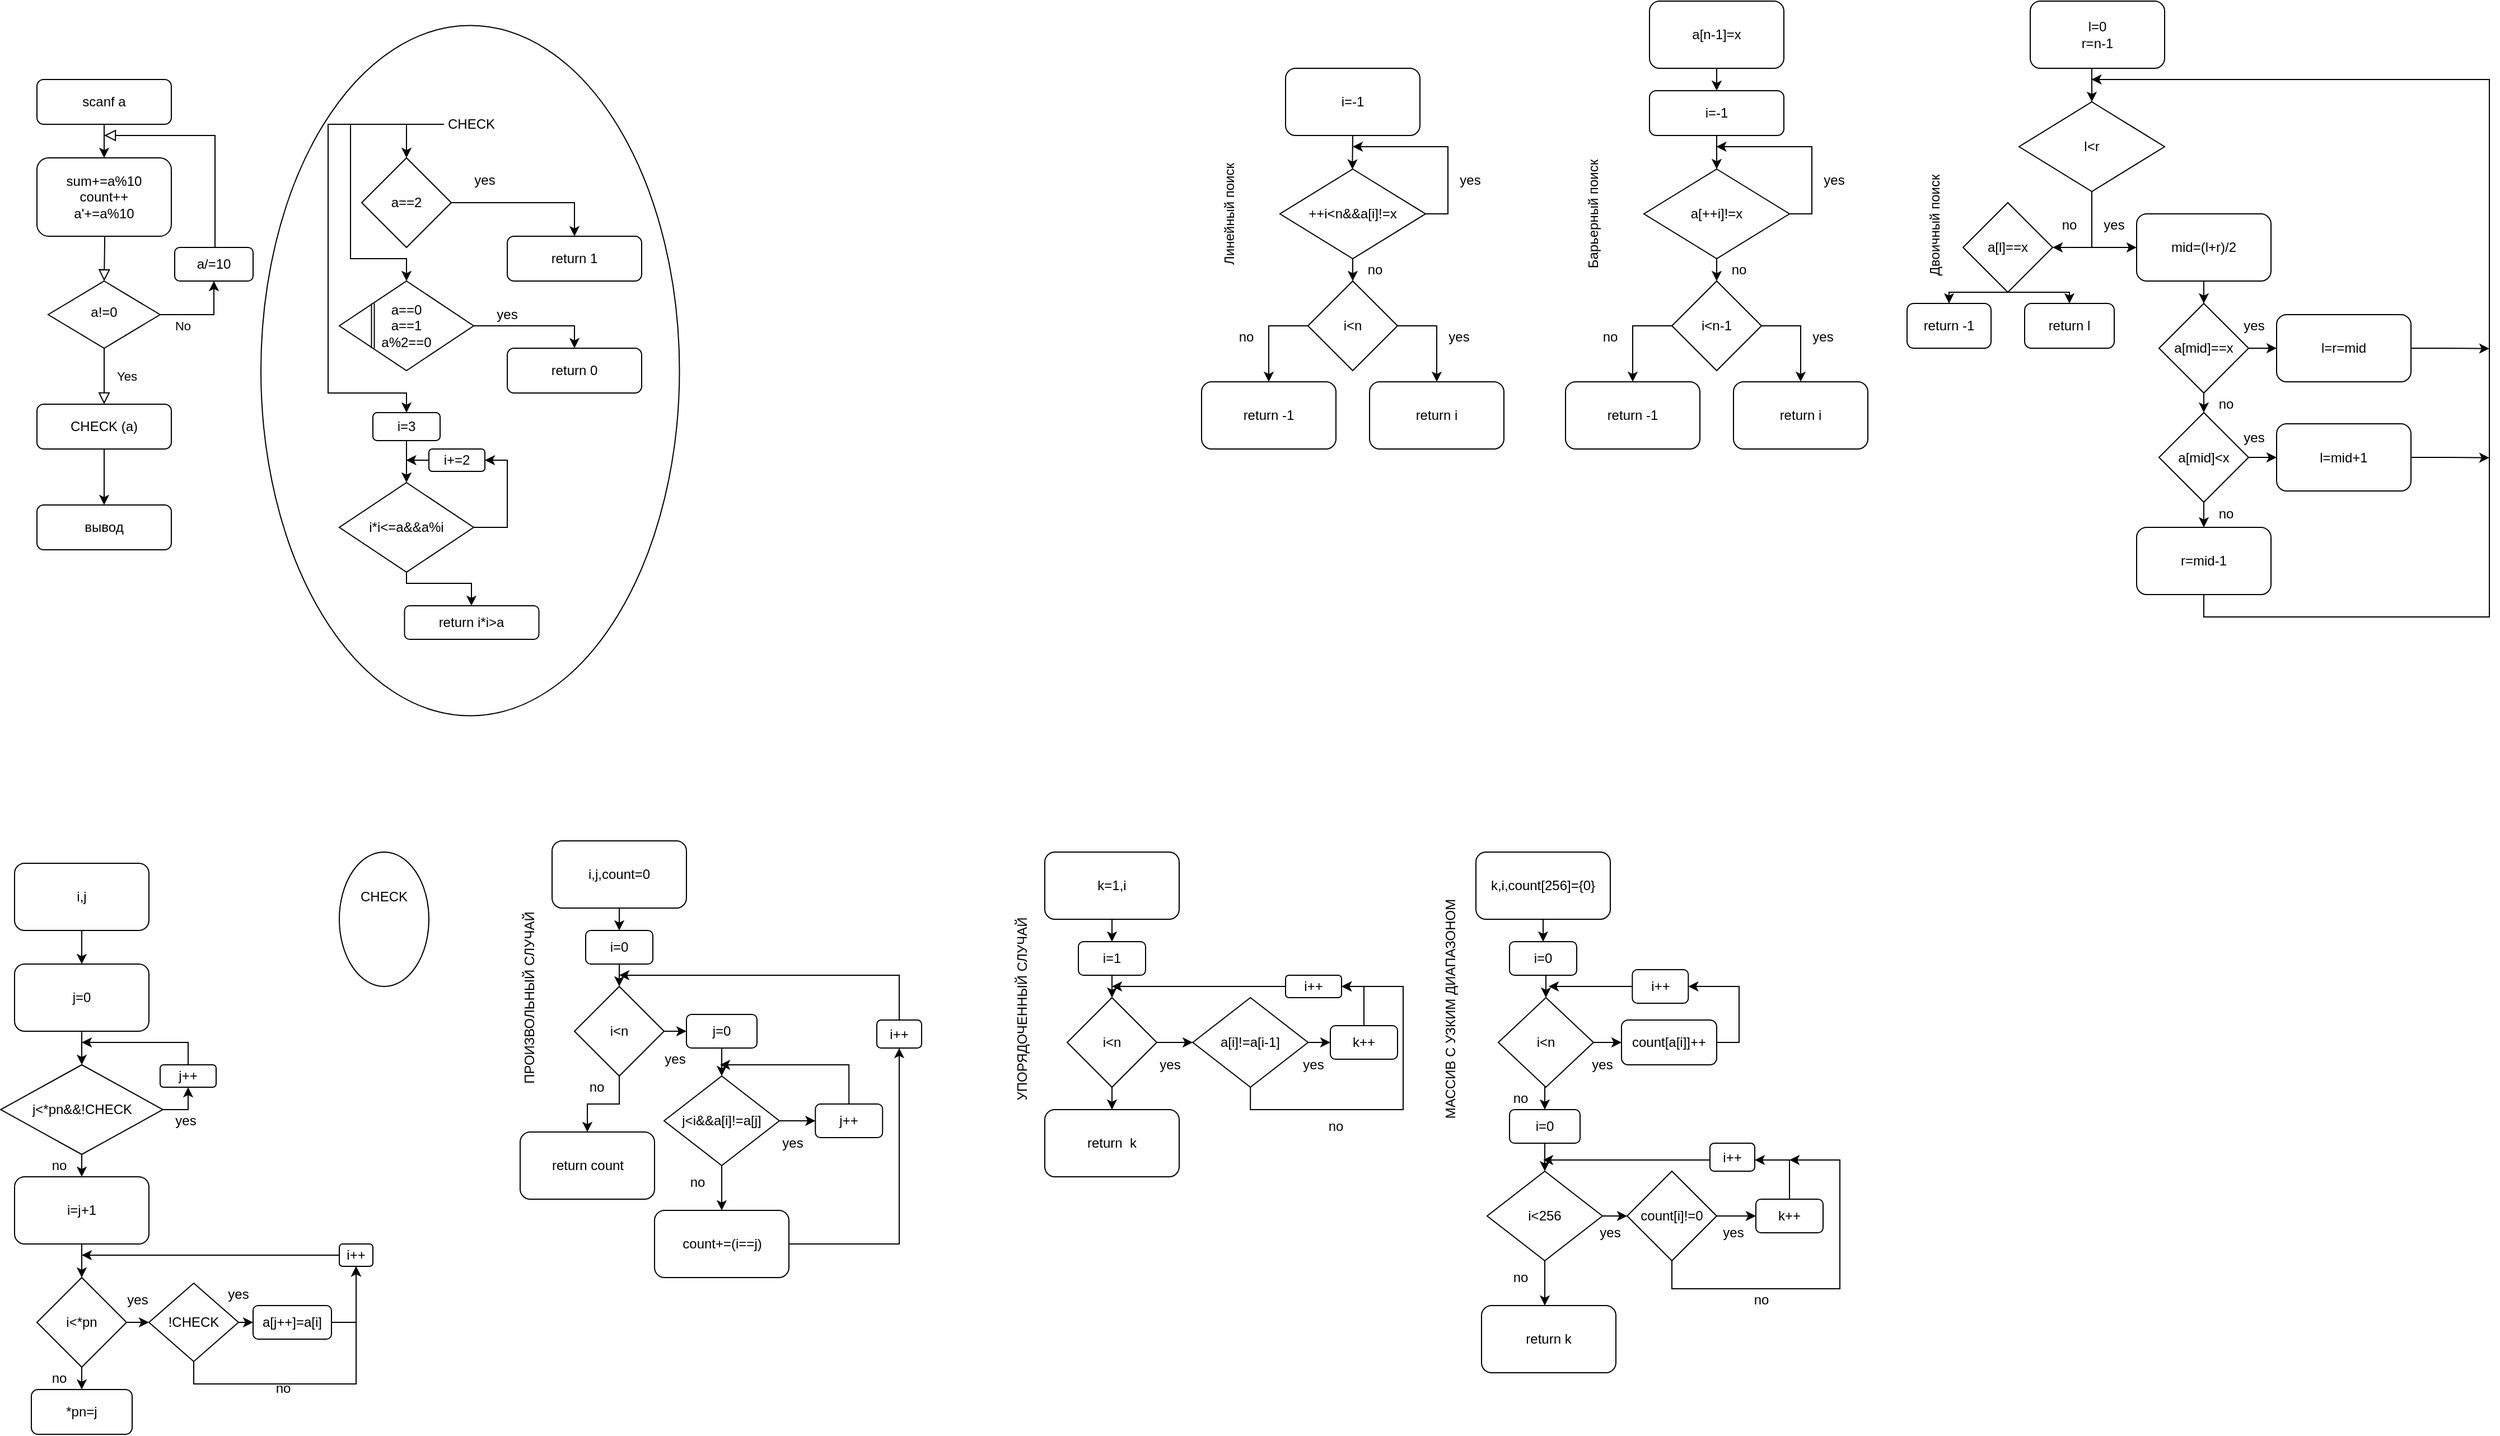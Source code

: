 <mxfile version="12.5.5" type="github"><diagram id="C5RBs43oDa-KdzZeNtuy" name="Page-1"><mxGraphModel dx="1382" dy="2002" grid="1" gridSize="10" guides="1" tooltips="1" connect="1" arrows="1" fold="1" page="1" pageScale="1" pageWidth="827" pageHeight="1169" math="0" shadow="0"><root><mxCell id="WIyWlLk6GJQsqaUBKTNV-0"/><mxCell id="WIyWlLk6GJQsqaUBKTNV-1" parent="WIyWlLk6GJQsqaUBKTNV-0"/><mxCell id="1_-oNqmLX5B8v5c6DyJ9-129" value="return l" style="rounded=1;whiteSpace=wrap;html=1;" vertex="1" parent="WIyWlLk6GJQsqaUBKTNV-1"><mxGeometry x="1935" y="210" width="80" height="40" as="geometry"/></mxCell><mxCell id="1_-oNqmLX5B8v5c6DyJ9-34" value="" style="ellipse;whiteSpace=wrap;html=1;rotation=-90;" vertex="1" parent="WIyWlLk6GJQsqaUBKTNV-1"><mxGeometry x="238.63" y="83.13" width="616.5" height="373.75" as="geometry"/></mxCell><mxCell id="WIyWlLk6GJQsqaUBKTNV-2" value="" style="rounded=0;html=1;jettySize=auto;orthogonalLoop=1;fontSize=11;endArrow=block;endFill=0;endSize=8;strokeWidth=1;shadow=0;labelBackgroundColor=none;edgeStyle=orthogonalEdgeStyle;" parent="WIyWlLk6GJQsqaUBKTNV-1" target="WIyWlLk6GJQsqaUBKTNV-6" edge="1"><mxGeometry relative="1" as="geometry"><mxPoint x="220" y="120" as="sourcePoint"/></mxGeometry></mxCell><mxCell id="WIyWlLk6GJQsqaUBKTNV-4" value="Yes" style="rounded=0;html=1;jettySize=auto;orthogonalLoop=1;fontSize=11;endArrow=block;endFill=0;endSize=8;strokeWidth=1;shadow=0;labelBackgroundColor=none;edgeStyle=orthogonalEdgeStyle;entryX=0.5;entryY=0;entryDx=0;entryDy=0;entryPerimeter=0;" parent="WIyWlLk6GJQsqaUBKTNV-1" source="WIyWlLk6GJQsqaUBKTNV-6" target="1_-oNqmLX5B8v5c6DyJ9-2" edge="1"><mxGeometry y="20" relative="1" as="geometry"><mxPoint as="offset"/><mxPoint x="220" y="290" as="targetPoint"/></mxGeometry></mxCell><mxCell id="WIyWlLk6GJQsqaUBKTNV-5" value="No" style="edgeStyle=orthogonalEdgeStyle;rounded=0;html=1;jettySize=auto;orthogonalLoop=1;fontSize=11;endArrow=block;endFill=0;endSize=8;strokeWidth=1;shadow=0;labelBackgroundColor=none;" parent="WIyWlLk6GJQsqaUBKTNV-1" edge="1"><mxGeometry x="-0.904" y="76" relative="1" as="geometry"><mxPoint x="47" y="70" as="offset"/><mxPoint x="329" y="160" as="sourcePoint"/><mxPoint x="220" y="60" as="targetPoint"/><Array as="points"><mxPoint x="319" y="160"/><mxPoint x="319" y="60"/></Array></mxGeometry></mxCell><mxCell id="1_-oNqmLX5B8v5c6DyJ9-8" value="" style="edgeStyle=orthogonalEdgeStyle;rounded=0;orthogonalLoop=1;jettySize=auto;html=1;entryX=0.5;entryY=1;entryDx=0;entryDy=0;" edge="1" parent="WIyWlLk6GJQsqaUBKTNV-1" source="WIyWlLk6GJQsqaUBKTNV-6" target="1_-oNqmLX5B8v5c6DyJ9-9"><mxGeometry relative="1" as="geometry"><mxPoint x="310" y="210" as="targetPoint"/></mxGeometry></mxCell><mxCell id="WIyWlLk6GJQsqaUBKTNV-6" value="a!=0" style="rhombus;whiteSpace=wrap;html=1;shadow=0;fontFamily=Helvetica;fontSize=12;align=center;strokeWidth=1;spacing=6;spacingTop=-4;" parent="WIyWlLk6GJQsqaUBKTNV-1" vertex="1"><mxGeometry x="170" y="190" width="100" height="60" as="geometry"/></mxCell><mxCell id="1_-oNqmLX5B8v5c6DyJ9-3" style="edgeStyle=orthogonalEdgeStyle;rounded=0;orthogonalLoop=1;jettySize=auto;html=1;exitX=0.5;exitY=1;exitDx=0;exitDy=0;entryX=0.5;entryY=0;entryDx=0;entryDy=0;" edge="1" parent="WIyWlLk6GJQsqaUBKTNV-1" source="1_-oNqmLX5B8v5c6DyJ9-0" target="1_-oNqmLX5B8v5c6DyJ9-1"><mxGeometry relative="1" as="geometry"/></mxCell><mxCell id="1_-oNqmLX5B8v5c6DyJ9-0" value="scanf a" style="rounded=1;whiteSpace=wrap;html=1;fontSize=12;glass=0;strokeWidth=1;shadow=0;" vertex="1" parent="WIyWlLk6GJQsqaUBKTNV-1"><mxGeometry x="160" y="10" width="120" height="40" as="geometry"/></mxCell><mxCell id="1_-oNqmLX5B8v5c6DyJ9-1" value="sum+=a%10&lt;br&gt;count++&lt;br&gt;a'+=a%10" style="rounded=1;whiteSpace=wrap;html=1;fontSize=12;glass=0;strokeWidth=1;shadow=0;" vertex="1" parent="WIyWlLk6GJQsqaUBKTNV-1"><mxGeometry x="160" y="80" width="120" height="70" as="geometry"/></mxCell><mxCell id="1_-oNqmLX5B8v5c6DyJ9-12" style="edgeStyle=orthogonalEdgeStyle;rounded=0;orthogonalLoop=1;jettySize=auto;html=1;exitX=0.5;exitY=1;exitDx=0;exitDy=0;" edge="1" parent="WIyWlLk6GJQsqaUBKTNV-1" source="1_-oNqmLX5B8v5c6DyJ9-2" target="1_-oNqmLX5B8v5c6DyJ9-11"><mxGeometry relative="1" as="geometry"/></mxCell><mxCell id="1_-oNqmLX5B8v5c6DyJ9-2" value="CHECK (a)" style="rounded=1;whiteSpace=wrap;html=1;" vertex="1" parent="WIyWlLk6GJQsqaUBKTNV-1"><mxGeometry x="160" y="300" width="120" height="40" as="geometry"/></mxCell><mxCell id="1_-oNqmLX5B8v5c6DyJ9-9" value="a/=10" style="rounded=1;whiteSpace=wrap;html=1;" vertex="1" parent="WIyWlLk6GJQsqaUBKTNV-1"><mxGeometry x="283" y="160" width="70" height="30" as="geometry"/></mxCell><mxCell id="1_-oNqmLX5B8v5c6DyJ9-11" value="вывод" style="rounded=1;whiteSpace=wrap;html=1;" vertex="1" parent="WIyWlLk6GJQsqaUBKTNV-1"><mxGeometry x="160" y="390" width="120" height="40" as="geometry"/></mxCell><mxCell id="1_-oNqmLX5B8v5c6DyJ9-14" style="edgeStyle=orthogonalEdgeStyle;rounded=0;orthogonalLoop=1;jettySize=auto;html=1;exitX=1;exitY=0.5;exitDx=0;exitDy=0;entryX=0.5;entryY=0;entryDx=0;entryDy=0;" edge="1" parent="WIyWlLk6GJQsqaUBKTNV-1" source="1_-oNqmLX5B8v5c6DyJ9-13" target="1_-oNqmLX5B8v5c6DyJ9-17"><mxGeometry relative="1" as="geometry"><mxPoint x="630" y="120" as="targetPoint"/></mxGeometry></mxCell><mxCell id="1_-oNqmLX5B8v5c6DyJ9-13" value="a==2" style="rhombus;whiteSpace=wrap;html=1;" vertex="1" parent="WIyWlLk6GJQsqaUBKTNV-1"><mxGeometry x="450" y="80" width="80" height="80" as="geometry"/></mxCell><mxCell id="1_-oNqmLX5B8v5c6DyJ9-17" value="return 1" style="rounded=1;whiteSpace=wrap;html=1;" vertex="1" parent="WIyWlLk6GJQsqaUBKTNV-1"><mxGeometry x="580" y="150" width="120" height="40" as="geometry"/></mxCell><mxCell id="1_-oNqmLX5B8v5c6DyJ9-19" value="yes" style="text;html=1;strokeColor=none;fillColor=none;align=center;verticalAlign=middle;whiteSpace=wrap;rounded=0;" vertex="1" parent="WIyWlLk6GJQsqaUBKTNV-1"><mxGeometry x="540" y="90" width="40" height="20" as="geometry"/></mxCell><mxCell id="1_-oNqmLX5B8v5c6DyJ9-28" style="edgeStyle=orthogonalEdgeStyle;rounded=0;orthogonalLoop=1;jettySize=auto;html=1;exitX=1;exitY=0.5;exitDx=0;exitDy=0;entryX=0.5;entryY=0;entryDx=0;entryDy=0;" edge="1" parent="WIyWlLk6GJQsqaUBKTNV-1" source="1_-oNqmLX5B8v5c6DyJ9-21" target="1_-oNqmLX5B8v5c6DyJ9-29"><mxGeometry relative="1" as="geometry"><mxPoint x="640.0" y="230.167" as="targetPoint"/></mxGeometry></mxCell><mxCell id="1_-oNqmLX5B8v5c6DyJ9-21" value="a==0&lt;br&gt;a==1&lt;br&gt;a%2==0" style="rhombus;whiteSpace=wrap;html=1;" vertex="1" parent="WIyWlLk6GJQsqaUBKTNV-1"><mxGeometry x="430" y="190" width="120" height="80" as="geometry"/></mxCell><mxCell id="1_-oNqmLX5B8v5c6DyJ9-24" value="" style="shape=link;html=1;width=2.5;entryX=0;entryY=0;entryDx=0;entryDy=0;exitX=0;exitY=1;exitDx=0;exitDy=0;" edge="1" parent="WIyWlLk6GJQsqaUBKTNV-1" source="1_-oNqmLX5B8v5c6DyJ9-21" target="1_-oNqmLX5B8v5c6DyJ9-21"><mxGeometry width="50" height="50" relative="1" as="geometry"><mxPoint x="460" y="240" as="sourcePoint"/><mxPoint x="460" y="220" as="targetPoint"/></mxGeometry></mxCell><mxCell id="1_-oNqmLX5B8v5c6DyJ9-29" value="return 0" style="rounded=1;whiteSpace=wrap;html=1;" vertex="1" parent="WIyWlLk6GJQsqaUBKTNV-1"><mxGeometry x="580" y="250" width="120" height="40" as="geometry"/></mxCell><mxCell id="1_-oNqmLX5B8v5c6DyJ9-30" value="yes" style="text;html=1;strokeColor=none;fillColor=none;align=center;verticalAlign=middle;whiteSpace=wrap;rounded=0;" vertex="1" parent="WIyWlLk6GJQsqaUBKTNV-1"><mxGeometry x="560" y="210" width="40" height="20" as="geometry"/></mxCell><mxCell id="1_-oNqmLX5B8v5c6DyJ9-50" style="edgeStyle=orthogonalEdgeStyle;rounded=0;orthogonalLoop=1;jettySize=auto;html=1;exitX=0;exitY=0.5;exitDx=0;exitDy=0;entryX=0.5;entryY=0;entryDx=0;entryDy=0;" edge="1" parent="WIyWlLk6GJQsqaUBKTNV-1" source="1_-oNqmLX5B8v5c6DyJ9-35" target="1_-oNqmLX5B8v5c6DyJ9-13"><mxGeometry relative="1" as="geometry"/></mxCell><mxCell id="1_-oNqmLX5B8v5c6DyJ9-51" style="edgeStyle=orthogonalEdgeStyle;rounded=0;orthogonalLoop=1;jettySize=auto;html=1;exitX=0;exitY=0.5;exitDx=0;exitDy=0;entryX=0.5;entryY=0;entryDx=0;entryDy=0;" edge="1" parent="WIyWlLk6GJQsqaUBKTNV-1" source="1_-oNqmLX5B8v5c6DyJ9-35" target="1_-oNqmLX5B8v5c6DyJ9-21"><mxGeometry relative="1" as="geometry"><Array as="points"><mxPoint x="440" y="50"/><mxPoint x="440" y="170"/><mxPoint x="490" y="170"/></Array></mxGeometry></mxCell><mxCell id="1_-oNqmLX5B8v5c6DyJ9-52" style="edgeStyle=orthogonalEdgeStyle;rounded=0;orthogonalLoop=1;jettySize=auto;html=1;exitX=0;exitY=0.5;exitDx=0;exitDy=0;entryX=0.5;entryY=0;entryDx=0;entryDy=0;" edge="1" parent="WIyWlLk6GJQsqaUBKTNV-1" source="1_-oNqmLX5B8v5c6DyJ9-35" target="1_-oNqmLX5B8v5c6DyJ9-38"><mxGeometry relative="1" as="geometry"><Array as="points"><mxPoint x="420" y="50"/><mxPoint x="420" y="290"/><mxPoint x="490" y="290"/></Array></mxGeometry></mxCell><mxCell id="1_-oNqmLX5B8v5c6DyJ9-35" value="CHECK" style="text;html=1;strokeColor=none;fillColor=none;align=center;verticalAlign=middle;whiteSpace=wrap;rounded=0;" vertex="1" parent="WIyWlLk6GJQsqaUBKTNV-1"><mxGeometry x="523.25" y="40" width="50" height="20" as="geometry"/></mxCell><mxCell id="1_-oNqmLX5B8v5c6DyJ9-40" style="edgeStyle=orthogonalEdgeStyle;rounded=0;orthogonalLoop=1;jettySize=auto;html=1;exitX=0.5;exitY=1;exitDx=0;exitDy=0;entryX=0.5;entryY=0;entryDx=0;entryDy=0;" edge="1" parent="WIyWlLk6GJQsqaUBKTNV-1" source="1_-oNqmLX5B8v5c6DyJ9-38" target="1_-oNqmLX5B8v5c6DyJ9-39"><mxGeometry relative="1" as="geometry"/></mxCell><mxCell id="1_-oNqmLX5B8v5c6DyJ9-38" value="i=3" style="rounded=1;whiteSpace=wrap;html=1;" vertex="1" parent="WIyWlLk6GJQsqaUBKTNV-1"><mxGeometry x="460" y="307.5" width="60" height="25" as="geometry"/></mxCell><mxCell id="1_-oNqmLX5B8v5c6DyJ9-49" style="edgeStyle=orthogonalEdgeStyle;rounded=0;orthogonalLoop=1;jettySize=auto;html=1;exitX=0.5;exitY=1;exitDx=0;exitDy=0;" edge="1" parent="WIyWlLk6GJQsqaUBKTNV-1" source="1_-oNqmLX5B8v5c6DyJ9-39" target="1_-oNqmLX5B8v5c6DyJ9-48"><mxGeometry relative="1" as="geometry"><Array as="points"><mxPoint x="490" y="460"/><mxPoint x="548" y="460"/></Array></mxGeometry></mxCell><mxCell id="1_-oNqmLX5B8v5c6DyJ9-39" value="i*i&amp;lt;=a&amp;amp;&amp;amp;a%i" style="rhombus;whiteSpace=wrap;html=1;" vertex="1" parent="WIyWlLk6GJQsqaUBKTNV-1"><mxGeometry x="430" y="370" width="120" height="80" as="geometry"/></mxCell><mxCell id="1_-oNqmLX5B8v5c6DyJ9-41" style="edgeStyle=orthogonalEdgeStyle;rounded=0;orthogonalLoop=1;jettySize=auto;html=1;exitX=1;exitY=0.5;exitDx=0;exitDy=0;entryX=1;entryY=0.5;entryDx=0;entryDy=0;" edge="1" parent="WIyWlLk6GJQsqaUBKTNV-1" source="1_-oNqmLX5B8v5c6DyJ9-39" target="1_-oNqmLX5B8v5c6DyJ9-42"><mxGeometry relative="1" as="geometry"><mxPoint x="490" y="350" as="targetPoint"/><Array as="points"><mxPoint x="580" y="410"/><mxPoint x="580" y="350"/></Array></mxGeometry></mxCell><mxCell id="1_-oNqmLX5B8v5c6DyJ9-43" style="edgeStyle=orthogonalEdgeStyle;rounded=0;orthogonalLoop=1;jettySize=auto;html=1;exitX=0;exitY=0.5;exitDx=0;exitDy=0;" edge="1" parent="WIyWlLk6GJQsqaUBKTNV-1" source="1_-oNqmLX5B8v5c6DyJ9-42"><mxGeometry relative="1" as="geometry"><mxPoint x="489.667" y="350.333" as="targetPoint"/></mxGeometry></mxCell><mxCell id="1_-oNqmLX5B8v5c6DyJ9-42" value="i+=2" style="rounded=1;whiteSpace=wrap;html=1;" vertex="1" parent="WIyWlLk6GJQsqaUBKTNV-1"><mxGeometry x="510" y="340" width="50" height="20" as="geometry"/></mxCell><mxCell id="1_-oNqmLX5B8v5c6DyJ9-48" value="return i*i&amp;gt;a" style="rounded=1;whiteSpace=wrap;html=1;" vertex="1" parent="WIyWlLk6GJQsqaUBKTNV-1"><mxGeometry x="488.25" y="480" width="120" height="30" as="geometry"/></mxCell><mxCell id="1_-oNqmLX5B8v5c6DyJ9-57" style="edgeStyle=orthogonalEdgeStyle;rounded=0;orthogonalLoop=1;jettySize=auto;html=1;exitX=0.5;exitY=1;exitDx=0;exitDy=0;" edge="1" parent="WIyWlLk6GJQsqaUBKTNV-1" source="1_-oNqmLX5B8v5c6DyJ9-53"><mxGeometry relative="1" as="geometry"><mxPoint x="1334.667" y="90.333" as="targetPoint"/></mxGeometry></mxCell><mxCell id="1_-oNqmLX5B8v5c6DyJ9-53" value="i=-1" style="rounded=1;whiteSpace=wrap;html=1;" vertex="1" parent="WIyWlLk6GJQsqaUBKTNV-1"><mxGeometry x="1275" width="120" height="60" as="geometry"/></mxCell><mxCell id="1_-oNqmLX5B8v5c6DyJ9-58" style="edgeStyle=orthogonalEdgeStyle;rounded=0;orthogonalLoop=1;jettySize=auto;html=1;exitX=0.5;exitY=1;exitDx=0;exitDy=0;entryX=0.5;entryY=0;entryDx=0;entryDy=0;" edge="1" parent="WIyWlLk6GJQsqaUBKTNV-1" source="1_-oNqmLX5B8v5c6DyJ9-54" target="1_-oNqmLX5B8v5c6DyJ9-59"><mxGeometry relative="1" as="geometry"/></mxCell><mxCell id="1_-oNqmLX5B8v5c6DyJ9-54" value="++i&amp;lt;n&amp;amp;&amp;amp;a[i]!=x" style="rhombus;whiteSpace=wrap;html=1;" vertex="1" parent="WIyWlLk6GJQsqaUBKTNV-1"><mxGeometry x="1270" y="90" width="130" height="80" as="geometry"/></mxCell><mxCell id="1_-oNqmLX5B8v5c6DyJ9-55" value="return -1" style="rounded=1;whiteSpace=wrap;html=1;" vertex="1" parent="WIyWlLk6GJQsqaUBKTNV-1"><mxGeometry x="1200" y="280" width="120" height="60" as="geometry"/></mxCell><mxCell id="1_-oNqmLX5B8v5c6DyJ9-56" style="edgeStyle=orthogonalEdgeStyle;rounded=0;orthogonalLoop=1;jettySize=auto;html=1;exitX=1;exitY=0.5;exitDx=0;exitDy=0;" edge="1" parent="WIyWlLk6GJQsqaUBKTNV-1" source="1_-oNqmLX5B8v5c6DyJ9-54"><mxGeometry relative="1" as="geometry"><mxPoint x="1335" y="70" as="targetPoint"/><Array as="points"><mxPoint x="1420" y="130"/><mxPoint x="1420" y="70"/><mxPoint x="1335" y="70"/></Array></mxGeometry></mxCell><mxCell id="1_-oNqmLX5B8v5c6DyJ9-60" style="edgeStyle=orthogonalEdgeStyle;rounded=0;orthogonalLoop=1;jettySize=auto;html=1;exitX=1;exitY=0.5;exitDx=0;exitDy=0;entryX=0.5;entryY=0;entryDx=0;entryDy=0;" edge="1" parent="WIyWlLk6GJQsqaUBKTNV-1" source="1_-oNqmLX5B8v5c6DyJ9-59" target="1_-oNqmLX5B8v5c6DyJ9-61"><mxGeometry relative="1" as="geometry"><mxPoint x="1530" y="290" as="targetPoint"/></mxGeometry></mxCell><mxCell id="1_-oNqmLX5B8v5c6DyJ9-62" style="edgeStyle=orthogonalEdgeStyle;rounded=0;orthogonalLoop=1;jettySize=auto;html=1;exitX=0;exitY=0.5;exitDx=0;exitDy=0;entryX=0.5;entryY=0;entryDx=0;entryDy=0;" edge="1" parent="WIyWlLk6GJQsqaUBKTNV-1" source="1_-oNqmLX5B8v5c6DyJ9-59" target="1_-oNqmLX5B8v5c6DyJ9-55"><mxGeometry relative="1" as="geometry"/></mxCell><mxCell id="1_-oNqmLX5B8v5c6DyJ9-59" value="i&amp;lt;n" style="rhombus;whiteSpace=wrap;html=1;" vertex="1" parent="WIyWlLk6GJQsqaUBKTNV-1"><mxGeometry x="1295" y="190" width="80" height="80" as="geometry"/></mxCell><mxCell id="1_-oNqmLX5B8v5c6DyJ9-61" value="return i" style="rounded=1;whiteSpace=wrap;html=1;" vertex="1" parent="WIyWlLk6GJQsqaUBKTNV-1"><mxGeometry x="1350" y="280" width="120" height="60" as="geometry"/></mxCell><mxCell id="1_-oNqmLX5B8v5c6DyJ9-63" value="yes" style="text;html=1;strokeColor=none;fillColor=none;align=center;verticalAlign=middle;whiteSpace=wrap;rounded=0;" vertex="1" parent="WIyWlLk6GJQsqaUBKTNV-1"><mxGeometry x="1410" y="230" width="40" height="20" as="geometry"/></mxCell><mxCell id="1_-oNqmLX5B8v5c6DyJ9-64" value="no" style="text;html=1;strokeColor=none;fillColor=none;align=center;verticalAlign=middle;whiteSpace=wrap;rounded=0;" vertex="1" parent="WIyWlLk6GJQsqaUBKTNV-1"><mxGeometry x="1219.67" y="230" width="40" height="20" as="geometry"/></mxCell><mxCell id="1_-oNqmLX5B8v5c6DyJ9-65" value="yes" style="text;html=1;strokeColor=none;fillColor=none;align=center;verticalAlign=middle;whiteSpace=wrap;rounded=0;" vertex="1" parent="WIyWlLk6GJQsqaUBKTNV-1"><mxGeometry x="1420" y="90" width="40" height="20" as="geometry"/></mxCell><mxCell id="1_-oNqmLX5B8v5c6DyJ9-66" value="no" style="text;html=1;strokeColor=none;fillColor=none;align=center;verticalAlign=middle;whiteSpace=wrap;rounded=0;" vertex="1" parent="WIyWlLk6GJQsqaUBKTNV-1"><mxGeometry x="1335" y="170" width="40" height="20" as="geometry"/></mxCell><mxCell id="1_-oNqmLX5B8v5c6DyJ9-67" value="Линейный поиск" style="text;html=1;strokeColor=none;fillColor=none;align=center;verticalAlign=middle;whiteSpace=wrap;rounded=0;rotation=-90;" vertex="1" parent="WIyWlLk6GJQsqaUBKTNV-1"><mxGeometry x="1155" y="120" width="140" height="20" as="geometry"/></mxCell><mxCell id="1_-oNqmLX5B8v5c6DyJ9-85" style="edgeStyle=orthogonalEdgeStyle;rounded=0;orthogonalLoop=1;jettySize=auto;html=1;exitX=0.5;exitY=1;exitDx=0;exitDy=0;entryX=0.5;entryY=0;entryDx=0;entryDy=0;" edge="1" parent="WIyWlLk6GJQsqaUBKTNV-1" source="1_-oNqmLX5B8v5c6DyJ9-69" target="1_-oNqmLX5B8v5c6DyJ9-83"><mxGeometry relative="1" as="geometry"/></mxCell><mxCell id="1_-oNqmLX5B8v5c6DyJ9-69" value="a[n-1]=x" style="rounded=1;whiteSpace=wrap;html=1;" vertex="1" parent="WIyWlLk6GJQsqaUBKTNV-1"><mxGeometry x="1600" y="-60" width="120" height="60" as="geometry"/></mxCell><mxCell id="1_-oNqmLX5B8v5c6DyJ9-70" style="edgeStyle=orthogonalEdgeStyle;rounded=0;orthogonalLoop=1;jettySize=auto;html=1;exitX=0.5;exitY=1;exitDx=0;exitDy=0;entryX=0.5;entryY=0;entryDx=0;entryDy=0;" edge="1" parent="WIyWlLk6GJQsqaUBKTNV-1" source="1_-oNqmLX5B8v5c6DyJ9-71" target="1_-oNqmLX5B8v5c6DyJ9-76"><mxGeometry relative="1" as="geometry"/></mxCell><mxCell id="1_-oNqmLX5B8v5c6DyJ9-71" value="a[++i]!=x" style="rhombus;whiteSpace=wrap;html=1;" vertex="1" parent="WIyWlLk6GJQsqaUBKTNV-1"><mxGeometry x="1595" y="90" width="130" height="80" as="geometry"/></mxCell><mxCell id="1_-oNqmLX5B8v5c6DyJ9-72" value="return -1" style="rounded=1;whiteSpace=wrap;html=1;" vertex="1" parent="WIyWlLk6GJQsqaUBKTNV-1"><mxGeometry x="1525" y="280" width="120" height="60" as="geometry"/></mxCell><mxCell id="1_-oNqmLX5B8v5c6DyJ9-73" style="edgeStyle=orthogonalEdgeStyle;rounded=0;orthogonalLoop=1;jettySize=auto;html=1;exitX=1;exitY=0.5;exitDx=0;exitDy=0;" edge="1" parent="WIyWlLk6GJQsqaUBKTNV-1" source="1_-oNqmLX5B8v5c6DyJ9-71"><mxGeometry relative="1" as="geometry"><mxPoint x="1659.667" y="70.333" as="targetPoint"/><Array as="points"><mxPoint x="1745" y="130"/><mxPoint x="1745" y="70"/><mxPoint x="1660" y="70"/></Array></mxGeometry></mxCell><mxCell id="1_-oNqmLX5B8v5c6DyJ9-74" style="edgeStyle=orthogonalEdgeStyle;rounded=0;orthogonalLoop=1;jettySize=auto;html=1;exitX=1;exitY=0.5;exitDx=0;exitDy=0;entryX=0.5;entryY=0;entryDx=0;entryDy=0;" edge="1" parent="WIyWlLk6GJQsqaUBKTNV-1" source="1_-oNqmLX5B8v5c6DyJ9-76" target="1_-oNqmLX5B8v5c6DyJ9-77"><mxGeometry relative="1" as="geometry"><mxPoint x="1855" y="290" as="targetPoint"/></mxGeometry></mxCell><mxCell id="1_-oNqmLX5B8v5c6DyJ9-75" style="edgeStyle=orthogonalEdgeStyle;rounded=0;orthogonalLoop=1;jettySize=auto;html=1;exitX=0;exitY=0.5;exitDx=0;exitDy=0;entryX=0.5;entryY=0;entryDx=0;entryDy=0;" edge="1" parent="WIyWlLk6GJQsqaUBKTNV-1" source="1_-oNqmLX5B8v5c6DyJ9-76" target="1_-oNqmLX5B8v5c6DyJ9-72"><mxGeometry relative="1" as="geometry"/></mxCell><mxCell id="1_-oNqmLX5B8v5c6DyJ9-76" value="i&amp;lt;n-1" style="rhombus;whiteSpace=wrap;html=1;" vertex="1" parent="WIyWlLk6GJQsqaUBKTNV-1"><mxGeometry x="1620" y="190" width="80" height="80" as="geometry"/></mxCell><mxCell id="1_-oNqmLX5B8v5c6DyJ9-77" value="return i" style="rounded=1;whiteSpace=wrap;html=1;" vertex="1" parent="WIyWlLk6GJQsqaUBKTNV-1"><mxGeometry x="1675" y="280" width="120" height="60" as="geometry"/></mxCell><mxCell id="1_-oNqmLX5B8v5c6DyJ9-78" value="yes" style="text;html=1;strokeColor=none;fillColor=none;align=center;verticalAlign=middle;whiteSpace=wrap;rounded=0;" vertex="1" parent="WIyWlLk6GJQsqaUBKTNV-1"><mxGeometry x="1735" y="230" width="40" height="20" as="geometry"/></mxCell><mxCell id="1_-oNqmLX5B8v5c6DyJ9-79" value="no" style="text;html=1;strokeColor=none;fillColor=none;align=center;verticalAlign=middle;whiteSpace=wrap;rounded=0;" vertex="1" parent="WIyWlLk6GJQsqaUBKTNV-1"><mxGeometry x="1544.67" y="230" width="40" height="20" as="geometry"/></mxCell><mxCell id="1_-oNqmLX5B8v5c6DyJ9-80" value="yes" style="text;html=1;strokeColor=none;fillColor=none;align=center;verticalAlign=middle;whiteSpace=wrap;rounded=0;" vertex="1" parent="WIyWlLk6GJQsqaUBKTNV-1"><mxGeometry x="1745" y="90" width="40" height="20" as="geometry"/></mxCell><mxCell id="1_-oNqmLX5B8v5c6DyJ9-81" value="no" style="text;html=1;strokeColor=none;fillColor=none;align=center;verticalAlign=middle;whiteSpace=wrap;rounded=0;" vertex="1" parent="WIyWlLk6GJQsqaUBKTNV-1"><mxGeometry x="1660" y="170" width="40" height="20" as="geometry"/></mxCell><mxCell id="1_-oNqmLX5B8v5c6DyJ9-82" value="Барьерный поиск" style="text;html=1;strokeColor=none;fillColor=none;align=center;verticalAlign=middle;whiteSpace=wrap;rounded=0;rotation=-90;" vertex="1" parent="WIyWlLk6GJQsqaUBKTNV-1"><mxGeometry x="1480" y="120" width="140" height="20" as="geometry"/></mxCell><mxCell id="1_-oNqmLX5B8v5c6DyJ9-86" style="edgeStyle=orthogonalEdgeStyle;rounded=0;orthogonalLoop=1;jettySize=auto;html=1;exitX=0.5;exitY=1;exitDx=0;exitDy=0;entryX=0.5;entryY=0;entryDx=0;entryDy=0;" edge="1" parent="WIyWlLk6GJQsqaUBKTNV-1" source="1_-oNqmLX5B8v5c6DyJ9-83" target="1_-oNqmLX5B8v5c6DyJ9-71"><mxGeometry relative="1" as="geometry"/></mxCell><mxCell id="1_-oNqmLX5B8v5c6DyJ9-83" value="i=-1" style="rounded=1;whiteSpace=wrap;html=1;" vertex="1" parent="WIyWlLk6GJQsqaUBKTNV-1"><mxGeometry x="1600" y="20" width="120" height="40" as="geometry"/></mxCell><mxCell id="1_-oNqmLX5B8v5c6DyJ9-87" style="edgeStyle=orthogonalEdgeStyle;rounded=0;orthogonalLoop=1;jettySize=auto;html=1;exitX=0.5;exitY=1;exitDx=0;exitDy=0;entryX=0.5;entryY=0;entryDx=0;entryDy=0;" edge="1" parent="WIyWlLk6GJQsqaUBKTNV-1" source="1_-oNqmLX5B8v5c6DyJ9-88" target="1_-oNqmLX5B8v5c6DyJ9-90"><mxGeometry relative="1" as="geometry"><mxPoint x="1999.667" y="20.333" as="targetPoint"/></mxGeometry></mxCell><mxCell id="1_-oNqmLX5B8v5c6DyJ9-88" value="l=0&lt;br&gt;r=n-1" style="rounded=1;whiteSpace=wrap;html=1;" vertex="1" parent="WIyWlLk6GJQsqaUBKTNV-1"><mxGeometry x="1940" y="-60" width="120" height="60" as="geometry"/></mxCell><mxCell id="1_-oNqmLX5B8v5c6DyJ9-89" style="edgeStyle=orthogonalEdgeStyle;rounded=0;orthogonalLoop=1;jettySize=auto;html=1;exitX=0.5;exitY=1;exitDx=0;exitDy=0;entryX=0;entryY=0.5;entryDx=0;entryDy=0;" edge="1" parent="WIyWlLk6GJQsqaUBKTNV-1" source="1_-oNqmLX5B8v5c6DyJ9-90" target="1_-oNqmLX5B8v5c6DyJ9-104"><mxGeometry relative="1" as="geometry"><mxPoint x="1999.667" y="190.333" as="targetPoint"/><Array as="points"/></mxGeometry></mxCell><mxCell id="1_-oNqmLX5B8v5c6DyJ9-127" style="edgeStyle=orthogonalEdgeStyle;rounded=0;orthogonalLoop=1;jettySize=auto;html=1;exitX=0.5;exitY=1;exitDx=0;exitDy=0;entryX=1;entryY=0.5;entryDx=0;entryDy=0;" edge="1" parent="WIyWlLk6GJQsqaUBKTNV-1" source="1_-oNqmLX5B8v5c6DyJ9-90" target="1_-oNqmLX5B8v5c6DyJ9-126"><mxGeometry relative="1" as="geometry"/></mxCell><mxCell id="1_-oNqmLX5B8v5c6DyJ9-90" value="l&amp;lt;r" style="rhombus;whiteSpace=wrap;html=1;" vertex="1" parent="WIyWlLk6GJQsqaUBKTNV-1"><mxGeometry x="1930" y="30" width="130" height="80" as="geometry"/></mxCell><mxCell id="1_-oNqmLX5B8v5c6DyJ9-99" value="yes" style="text;html=1;strokeColor=none;fillColor=none;align=center;verticalAlign=middle;whiteSpace=wrap;rounded=0;" vertex="1" parent="WIyWlLk6GJQsqaUBKTNV-1"><mxGeometry x="1995" y="130" width="40" height="20" as="geometry"/></mxCell><mxCell id="1_-oNqmLX5B8v5c6DyJ9-101" value="Двоичный поиск" style="text;html=1;strokeColor=none;fillColor=none;align=center;verticalAlign=middle;whiteSpace=wrap;rounded=0;rotation=-90;" vertex="1" parent="WIyWlLk6GJQsqaUBKTNV-1"><mxGeometry x="1785" y="130" width="140" height="20" as="geometry"/></mxCell><mxCell id="1_-oNqmLX5B8v5c6DyJ9-108" style="edgeStyle=orthogonalEdgeStyle;rounded=0;orthogonalLoop=1;jettySize=auto;html=1;exitX=0.5;exitY=1;exitDx=0;exitDy=0;entryX=0.5;entryY=0;entryDx=0;entryDy=0;" edge="1" parent="WIyWlLk6GJQsqaUBKTNV-1" source="1_-oNqmLX5B8v5c6DyJ9-104" target="1_-oNqmLX5B8v5c6DyJ9-105"><mxGeometry relative="1" as="geometry"/></mxCell><mxCell id="1_-oNqmLX5B8v5c6DyJ9-104" value="mid=(l+r)/2" style="rounded=1;whiteSpace=wrap;html=1;" vertex="1" parent="WIyWlLk6GJQsqaUBKTNV-1"><mxGeometry x="2035" y="130" width="120" height="60" as="geometry"/></mxCell><mxCell id="1_-oNqmLX5B8v5c6DyJ9-111" style="edgeStyle=orthogonalEdgeStyle;rounded=0;orthogonalLoop=1;jettySize=auto;html=1;exitX=1;exitY=0.5;exitDx=0;exitDy=0;entryX=0;entryY=0.5;entryDx=0;entryDy=0;" edge="1" parent="WIyWlLk6GJQsqaUBKTNV-1" source="1_-oNqmLX5B8v5c6DyJ9-105" target="1_-oNqmLX5B8v5c6DyJ9-109"><mxGeometry relative="1" as="geometry"/></mxCell><mxCell id="1_-oNqmLX5B8v5c6DyJ9-114" style="edgeStyle=orthogonalEdgeStyle;rounded=0;orthogonalLoop=1;jettySize=auto;html=1;exitX=0.5;exitY=1;exitDx=0;exitDy=0;entryX=0.5;entryY=0;entryDx=0;entryDy=0;" edge="1" parent="WIyWlLk6GJQsqaUBKTNV-1" source="1_-oNqmLX5B8v5c6DyJ9-105" target="1_-oNqmLX5B8v5c6DyJ9-113"><mxGeometry relative="1" as="geometry"/></mxCell><mxCell id="1_-oNqmLX5B8v5c6DyJ9-105" value="&lt;span style=&quot;white-space: normal&quot;&gt;a[mid]==x&lt;/span&gt;" style="rhombus;whiteSpace=wrap;html=1;" vertex="1" parent="WIyWlLk6GJQsqaUBKTNV-1"><mxGeometry x="2055" y="210" width="80" height="80" as="geometry"/></mxCell><mxCell id="1_-oNqmLX5B8v5c6DyJ9-124" style="edgeStyle=orthogonalEdgeStyle;rounded=0;orthogonalLoop=1;jettySize=auto;html=1;exitX=1;exitY=0.5;exitDx=0;exitDy=0;" edge="1" parent="WIyWlLk6GJQsqaUBKTNV-1" source="1_-oNqmLX5B8v5c6DyJ9-109"><mxGeometry relative="1" as="geometry"><mxPoint x="2350" y="250.333" as="targetPoint"/></mxGeometry></mxCell><mxCell id="1_-oNqmLX5B8v5c6DyJ9-109" value="l=r=mid" style="rounded=1;whiteSpace=wrap;html=1;" vertex="1" parent="WIyWlLk6GJQsqaUBKTNV-1"><mxGeometry x="2160" y="220" width="120" height="60" as="geometry"/></mxCell><mxCell id="1_-oNqmLX5B8v5c6DyJ9-112" value="yes" style="text;html=1;strokeColor=none;fillColor=none;align=center;verticalAlign=middle;whiteSpace=wrap;rounded=0;" vertex="1" parent="WIyWlLk6GJQsqaUBKTNV-1"><mxGeometry x="2120" y="220" width="40" height="20" as="geometry"/></mxCell><mxCell id="1_-oNqmLX5B8v5c6DyJ9-117" style="edgeStyle=orthogonalEdgeStyle;rounded=0;orthogonalLoop=1;jettySize=auto;html=1;exitX=1;exitY=0.5;exitDx=0;exitDy=0;entryX=0;entryY=0.5;entryDx=0;entryDy=0;" edge="1" parent="WIyWlLk6GJQsqaUBKTNV-1" source="1_-oNqmLX5B8v5c6DyJ9-113" target="1_-oNqmLX5B8v5c6DyJ9-116"><mxGeometry relative="1" as="geometry"/></mxCell><mxCell id="1_-oNqmLX5B8v5c6DyJ9-120" style="edgeStyle=orthogonalEdgeStyle;rounded=0;orthogonalLoop=1;jettySize=auto;html=1;exitX=0.5;exitY=1;exitDx=0;exitDy=0;entryX=0.5;entryY=0;entryDx=0;entryDy=0;" edge="1" parent="WIyWlLk6GJQsqaUBKTNV-1" source="1_-oNqmLX5B8v5c6DyJ9-113" target="1_-oNqmLX5B8v5c6DyJ9-119"><mxGeometry relative="1" as="geometry"/></mxCell><mxCell id="1_-oNqmLX5B8v5c6DyJ9-113" value="a[mid]&amp;lt;x" style="rhombus;whiteSpace=wrap;html=1;" vertex="1" parent="WIyWlLk6GJQsqaUBKTNV-1"><mxGeometry x="2055" y="307.5" width="80" height="80" as="geometry"/></mxCell><mxCell id="1_-oNqmLX5B8v5c6DyJ9-115" value="no" style="text;html=1;strokeColor=none;fillColor=none;align=center;verticalAlign=middle;whiteSpace=wrap;rounded=0;" vertex="1" parent="WIyWlLk6GJQsqaUBKTNV-1"><mxGeometry x="2095" y="290" width="40" height="20" as="geometry"/></mxCell><mxCell id="1_-oNqmLX5B8v5c6DyJ9-123" style="edgeStyle=orthogonalEdgeStyle;rounded=0;orthogonalLoop=1;jettySize=auto;html=1;exitX=1;exitY=0.5;exitDx=0;exitDy=0;" edge="1" parent="WIyWlLk6GJQsqaUBKTNV-1" source="1_-oNqmLX5B8v5c6DyJ9-116"><mxGeometry relative="1" as="geometry"><mxPoint x="2350" y="347.833" as="targetPoint"/></mxGeometry></mxCell><mxCell id="1_-oNqmLX5B8v5c6DyJ9-116" value="l=mid+1" style="rounded=1;whiteSpace=wrap;html=1;" vertex="1" parent="WIyWlLk6GJQsqaUBKTNV-1"><mxGeometry x="2160" y="317.5" width="120" height="60" as="geometry"/></mxCell><mxCell id="1_-oNqmLX5B8v5c6DyJ9-118" value="yes" style="text;html=1;strokeColor=none;fillColor=none;align=center;verticalAlign=middle;whiteSpace=wrap;rounded=0;" vertex="1" parent="WIyWlLk6GJQsqaUBKTNV-1"><mxGeometry x="2120" y="320" width="40" height="20" as="geometry"/></mxCell><mxCell id="1_-oNqmLX5B8v5c6DyJ9-122" style="edgeStyle=orthogonalEdgeStyle;rounded=0;orthogonalLoop=1;jettySize=auto;html=1;exitX=0.5;exitY=1;exitDx=0;exitDy=0;" edge="1" parent="WIyWlLk6GJQsqaUBKTNV-1" source="1_-oNqmLX5B8v5c6DyJ9-119"><mxGeometry relative="1" as="geometry"><mxPoint x="1994.667" y="10" as="targetPoint"/><Array as="points"><mxPoint x="2095" y="490"/><mxPoint x="2350" y="490"/><mxPoint x="2350" y="10"/></Array></mxGeometry></mxCell><mxCell id="1_-oNqmLX5B8v5c6DyJ9-119" value="r=mid-1" style="rounded=1;whiteSpace=wrap;html=1;" vertex="1" parent="WIyWlLk6GJQsqaUBKTNV-1"><mxGeometry x="2035" y="410" width="120" height="60" as="geometry"/></mxCell><mxCell id="1_-oNqmLX5B8v5c6DyJ9-121" value="no" style="text;html=1;strokeColor=none;fillColor=none;align=center;verticalAlign=middle;whiteSpace=wrap;rounded=0;" vertex="1" parent="WIyWlLk6GJQsqaUBKTNV-1"><mxGeometry x="2095" y="387.5" width="40" height="20" as="geometry"/></mxCell><mxCell id="1_-oNqmLX5B8v5c6DyJ9-125" value="return -1" style="rounded=1;whiteSpace=wrap;html=1;" vertex="1" parent="WIyWlLk6GJQsqaUBKTNV-1"><mxGeometry x="1830" y="210" width="75" height="40" as="geometry"/></mxCell><mxCell id="1_-oNqmLX5B8v5c6DyJ9-130" style="edgeStyle=orthogonalEdgeStyle;rounded=0;orthogonalLoop=1;jettySize=auto;html=1;exitX=0.5;exitY=1;exitDx=0;exitDy=0;entryX=0.5;entryY=0;entryDx=0;entryDy=0;" edge="1" parent="WIyWlLk6GJQsqaUBKTNV-1" source="1_-oNqmLX5B8v5c6DyJ9-126" target="1_-oNqmLX5B8v5c6DyJ9-125"><mxGeometry relative="1" as="geometry"><Array as="points"><mxPoint x="1867" y="200"/></Array></mxGeometry></mxCell><mxCell id="1_-oNqmLX5B8v5c6DyJ9-131" style="edgeStyle=orthogonalEdgeStyle;rounded=0;orthogonalLoop=1;jettySize=auto;html=1;exitX=0.5;exitY=1;exitDx=0;exitDy=0;" edge="1" parent="WIyWlLk6GJQsqaUBKTNV-1" source="1_-oNqmLX5B8v5c6DyJ9-126" target="1_-oNqmLX5B8v5c6DyJ9-129"><mxGeometry relative="1" as="geometry"><Array as="points"><mxPoint x="1975" y="200"/></Array></mxGeometry></mxCell><mxCell id="1_-oNqmLX5B8v5c6DyJ9-126" value="a[l]==x" style="rhombus;whiteSpace=wrap;html=1;" vertex="1" parent="WIyWlLk6GJQsqaUBKTNV-1"><mxGeometry x="1880" y="120" width="80" height="80" as="geometry"/></mxCell><mxCell id="1_-oNqmLX5B8v5c6DyJ9-128" value="no" style="text;html=1;strokeColor=none;fillColor=none;align=center;verticalAlign=middle;whiteSpace=wrap;rounded=0;" vertex="1" parent="WIyWlLk6GJQsqaUBKTNV-1"><mxGeometry x="1955" y="130" width="40" height="20" as="geometry"/></mxCell><mxCell id="1_-oNqmLX5B8v5c6DyJ9-136" style="edgeStyle=orthogonalEdgeStyle;rounded=0;orthogonalLoop=1;jettySize=auto;html=1;exitX=0.5;exitY=1;exitDx=0;exitDy=0;entryX=0.5;entryY=0;entryDx=0;entryDy=0;" edge="1" parent="WIyWlLk6GJQsqaUBKTNV-1" source="1_-oNqmLX5B8v5c6DyJ9-132" target="1_-oNqmLX5B8v5c6DyJ9-134"><mxGeometry relative="1" as="geometry"/></mxCell><mxCell id="1_-oNqmLX5B8v5c6DyJ9-132" value="i,j" style="rounded=1;whiteSpace=wrap;html=1;" vertex="1" parent="WIyWlLk6GJQsqaUBKTNV-1"><mxGeometry x="140" y="710" width="120" height="60" as="geometry"/></mxCell><mxCell id="1_-oNqmLX5B8v5c6DyJ9-137" style="edgeStyle=orthogonalEdgeStyle;rounded=0;orthogonalLoop=1;jettySize=auto;html=1;exitX=1;exitY=0.5;exitDx=0;exitDy=0;" edge="1" parent="WIyWlLk6GJQsqaUBKTNV-1" source="1_-oNqmLX5B8v5c6DyJ9-138"><mxGeometry relative="1" as="geometry"><mxPoint x="200" y="870" as="targetPoint"/><Array as="points"><mxPoint x="295" y="900"/><mxPoint x="295" y="870"/></Array></mxGeometry></mxCell><mxCell id="1_-oNqmLX5B8v5c6DyJ9-145" style="edgeStyle=orthogonalEdgeStyle;rounded=0;orthogonalLoop=1;jettySize=auto;html=1;exitX=0.5;exitY=1;exitDx=0;exitDy=0;entryX=0.5;entryY=0;entryDx=0;entryDy=0;" edge="1" parent="WIyWlLk6GJQsqaUBKTNV-1" source="1_-oNqmLX5B8v5c6DyJ9-133" target="1_-oNqmLX5B8v5c6DyJ9-142"><mxGeometry relative="1" as="geometry"/></mxCell><mxCell id="1_-oNqmLX5B8v5c6DyJ9-133" value="j&amp;lt;*pn&amp;amp;&amp;amp;!CHECK" style="rhombus;whiteSpace=wrap;html=1;" vertex="1" parent="WIyWlLk6GJQsqaUBKTNV-1"><mxGeometry x="127.5" y="890" width="145" height="80" as="geometry"/></mxCell><mxCell id="1_-oNqmLX5B8v5c6DyJ9-135" style="edgeStyle=orthogonalEdgeStyle;rounded=0;orthogonalLoop=1;jettySize=auto;html=1;exitX=0.5;exitY=1;exitDx=0;exitDy=0;entryX=0.5;entryY=0;entryDx=0;entryDy=0;" edge="1" parent="WIyWlLk6GJQsqaUBKTNV-1" source="1_-oNqmLX5B8v5c6DyJ9-134" target="1_-oNqmLX5B8v5c6DyJ9-133"><mxGeometry relative="1" as="geometry"/></mxCell><mxCell id="1_-oNqmLX5B8v5c6DyJ9-134" value="j=0" style="rounded=1;whiteSpace=wrap;html=1;" vertex="1" parent="WIyWlLk6GJQsqaUBKTNV-1"><mxGeometry x="140" y="800" width="120" height="60" as="geometry"/></mxCell><mxCell id="1_-oNqmLX5B8v5c6DyJ9-138" value="j++" style="rounded=1;whiteSpace=wrap;html=1;" vertex="1" parent="WIyWlLk6GJQsqaUBKTNV-1"><mxGeometry x="270" y="890" width="50" height="20" as="geometry"/></mxCell><mxCell id="1_-oNqmLX5B8v5c6DyJ9-139" style="edgeStyle=orthogonalEdgeStyle;rounded=0;orthogonalLoop=1;jettySize=auto;html=1;exitX=1;exitY=0.5;exitDx=0;exitDy=0;" edge="1" parent="WIyWlLk6GJQsqaUBKTNV-1" source="1_-oNqmLX5B8v5c6DyJ9-133" target="1_-oNqmLX5B8v5c6DyJ9-138"><mxGeometry relative="1" as="geometry"><mxPoint x="210" y="870" as="targetPoint"/><mxPoint x="280" y="930" as="sourcePoint"/></mxGeometry></mxCell><mxCell id="1_-oNqmLX5B8v5c6DyJ9-146" style="edgeStyle=orthogonalEdgeStyle;rounded=0;orthogonalLoop=1;jettySize=auto;html=1;exitX=0.5;exitY=1;exitDx=0;exitDy=0;entryX=0.5;entryY=0;entryDx=0;entryDy=0;" edge="1" parent="WIyWlLk6GJQsqaUBKTNV-1" source="1_-oNqmLX5B8v5c6DyJ9-142" target="1_-oNqmLX5B8v5c6DyJ9-143"><mxGeometry relative="1" as="geometry"/></mxCell><mxCell id="1_-oNqmLX5B8v5c6DyJ9-142" value="i=j+1" style="rounded=1;whiteSpace=wrap;html=1;" vertex="1" parent="WIyWlLk6GJQsqaUBKTNV-1"><mxGeometry x="140" y="990" width="120" height="60" as="geometry"/></mxCell><mxCell id="1_-oNqmLX5B8v5c6DyJ9-152" style="edgeStyle=orthogonalEdgeStyle;rounded=0;orthogonalLoop=1;jettySize=auto;html=1;exitX=1;exitY=0.5;exitDx=0;exitDy=0;entryX=0;entryY=0.5;entryDx=0;entryDy=0;" edge="1" parent="WIyWlLk6GJQsqaUBKTNV-1" source="1_-oNqmLX5B8v5c6DyJ9-143" target="1_-oNqmLX5B8v5c6DyJ9-149"><mxGeometry relative="1" as="geometry"/></mxCell><mxCell id="1_-oNqmLX5B8v5c6DyJ9-159" style="edgeStyle=orthogonalEdgeStyle;rounded=0;orthogonalLoop=1;jettySize=auto;html=1;exitX=0.5;exitY=1;exitDx=0;exitDy=0;entryX=0.5;entryY=0;entryDx=0;entryDy=0;" edge="1" parent="WIyWlLk6GJQsqaUBKTNV-1" source="1_-oNqmLX5B8v5c6DyJ9-143" target="1_-oNqmLX5B8v5c6DyJ9-158"><mxGeometry relative="1" as="geometry"/></mxCell><mxCell id="1_-oNqmLX5B8v5c6DyJ9-143" value="i&amp;lt;*pn" style="rhombus;whiteSpace=wrap;html=1;" vertex="1" parent="WIyWlLk6GJQsqaUBKTNV-1"><mxGeometry x="160" y="1080" width="80" height="80" as="geometry"/></mxCell><mxCell id="1_-oNqmLX5B8v5c6DyJ9-157" style="edgeStyle=orthogonalEdgeStyle;rounded=0;orthogonalLoop=1;jettySize=auto;html=1;exitX=0;exitY=0.5;exitDx=0;exitDy=0;" edge="1" parent="WIyWlLk6GJQsqaUBKTNV-1" source="1_-oNqmLX5B8v5c6DyJ9-144"><mxGeometry relative="1" as="geometry"><mxPoint x="200" y="1060" as="targetPoint"/><Array as="points"><mxPoint x="200" y="1060"/></Array></mxGeometry></mxCell><mxCell id="1_-oNqmLX5B8v5c6DyJ9-144" value="i++" style="rounded=1;whiteSpace=wrap;html=1;" vertex="1" parent="WIyWlLk6GJQsqaUBKTNV-1"><mxGeometry x="430" y="1050" width="30" height="20" as="geometry"/></mxCell><mxCell id="1_-oNqmLX5B8v5c6DyJ9-154" style="edgeStyle=orthogonalEdgeStyle;rounded=0;orthogonalLoop=1;jettySize=auto;html=1;exitX=1;exitY=0.5;exitDx=0;exitDy=0;entryX=0;entryY=0.5;entryDx=0;entryDy=0;" edge="1" parent="WIyWlLk6GJQsqaUBKTNV-1" source="1_-oNqmLX5B8v5c6DyJ9-149" target="1_-oNqmLX5B8v5c6DyJ9-153"><mxGeometry relative="1" as="geometry"/></mxCell><mxCell id="1_-oNqmLX5B8v5c6DyJ9-162" style="edgeStyle=orthogonalEdgeStyle;rounded=0;orthogonalLoop=1;jettySize=auto;html=1;exitX=0.5;exitY=1;exitDx=0;exitDy=0;entryX=0.5;entryY=1;entryDx=0;entryDy=0;" edge="1" parent="WIyWlLk6GJQsqaUBKTNV-1" source="1_-oNqmLX5B8v5c6DyJ9-149" target="1_-oNqmLX5B8v5c6DyJ9-144"><mxGeometry relative="1" as="geometry"/></mxCell><mxCell id="1_-oNqmLX5B8v5c6DyJ9-149" value="!CHECK" style="rhombus;whiteSpace=wrap;html=1;" vertex="1" parent="WIyWlLk6GJQsqaUBKTNV-1"><mxGeometry x="260" y="1085" width="80" height="70" as="geometry"/></mxCell><mxCell id="1_-oNqmLX5B8v5c6DyJ9-156" style="edgeStyle=orthogonalEdgeStyle;rounded=0;orthogonalLoop=1;jettySize=auto;html=1;exitX=1;exitY=0.5;exitDx=0;exitDy=0;entryX=0.5;entryY=1;entryDx=0;entryDy=0;" edge="1" parent="WIyWlLk6GJQsqaUBKTNV-1" source="1_-oNqmLX5B8v5c6DyJ9-153" target="1_-oNqmLX5B8v5c6DyJ9-144"><mxGeometry relative="1" as="geometry"/></mxCell><mxCell id="1_-oNqmLX5B8v5c6DyJ9-153" value="a[j++]=a[i]" style="rounded=1;whiteSpace=wrap;html=1;" vertex="1" parent="WIyWlLk6GJQsqaUBKTNV-1"><mxGeometry x="353" y="1105" width="70" height="30" as="geometry"/></mxCell><mxCell id="1_-oNqmLX5B8v5c6DyJ9-158" value="*pn=j" style="rounded=1;whiteSpace=wrap;html=1;" vertex="1" parent="WIyWlLk6GJQsqaUBKTNV-1"><mxGeometry x="155" y="1180" width="90" height="40" as="geometry"/></mxCell><mxCell id="1_-oNqmLX5B8v5c6DyJ9-160" value="yes" style="text;html=1;strokeColor=none;fillColor=none;align=center;verticalAlign=middle;whiteSpace=wrap;rounded=0;" vertex="1" parent="WIyWlLk6GJQsqaUBKTNV-1"><mxGeometry x="230" y="1090" width="40" height="20" as="geometry"/></mxCell><mxCell id="1_-oNqmLX5B8v5c6DyJ9-161" value="yes" style="text;html=1;strokeColor=none;fillColor=none;align=center;verticalAlign=middle;whiteSpace=wrap;rounded=0;" vertex="1" parent="WIyWlLk6GJQsqaUBKTNV-1"><mxGeometry x="320" y="1085" width="40" height="20" as="geometry"/></mxCell><mxCell id="1_-oNqmLX5B8v5c6DyJ9-163" value="no" style="text;html=1;strokeColor=none;fillColor=none;align=center;verticalAlign=middle;whiteSpace=wrap;rounded=0;" vertex="1" parent="WIyWlLk6GJQsqaUBKTNV-1"><mxGeometry x="360" y="1169" width="40" height="20" as="geometry"/></mxCell><mxCell id="1_-oNqmLX5B8v5c6DyJ9-164" value="no" style="text;html=1;strokeColor=none;fillColor=none;align=center;verticalAlign=middle;whiteSpace=wrap;rounded=0;" vertex="1" parent="WIyWlLk6GJQsqaUBKTNV-1"><mxGeometry x="160" y="1160" width="40" height="20" as="geometry"/></mxCell><mxCell id="1_-oNqmLX5B8v5c6DyJ9-165" value="yes" style="text;html=1;strokeColor=none;fillColor=none;align=center;verticalAlign=middle;whiteSpace=wrap;rounded=0;" vertex="1" parent="WIyWlLk6GJQsqaUBKTNV-1"><mxGeometry x="272.5" y="930" width="40" height="20" as="geometry"/></mxCell><mxCell id="1_-oNqmLX5B8v5c6DyJ9-166" value="no" style="text;html=1;strokeColor=none;fillColor=none;align=center;verticalAlign=middle;whiteSpace=wrap;rounded=0;" vertex="1" parent="WIyWlLk6GJQsqaUBKTNV-1"><mxGeometry x="160" y="970" width="40" height="20" as="geometry"/></mxCell><mxCell id="1_-oNqmLX5B8v5c6DyJ9-167" value="" style="ellipse;whiteSpace=wrap;html=1;rotation=90;" vertex="1" parent="WIyWlLk6GJQsqaUBKTNV-1"><mxGeometry x="410" y="720" width="120" height="80" as="geometry"/></mxCell><mxCell id="1_-oNqmLX5B8v5c6DyJ9-168" value="CHECK" style="text;html=1;strokeColor=none;fillColor=none;align=center;verticalAlign=middle;whiteSpace=wrap;rounded=0;" vertex="1" parent="WIyWlLk6GJQsqaUBKTNV-1"><mxGeometry x="450" y="730" width="40" height="20" as="geometry"/></mxCell><mxCell id="1_-oNqmLX5B8v5c6DyJ9-183" style="edgeStyle=orthogonalEdgeStyle;rounded=0;orthogonalLoop=1;jettySize=auto;html=1;exitX=0.5;exitY=1;exitDx=0;exitDy=0;entryX=0.5;entryY=0;entryDx=0;entryDy=0;" edge="1" parent="WIyWlLk6GJQsqaUBKTNV-1" source="1_-oNqmLX5B8v5c6DyJ9-169" target="1_-oNqmLX5B8v5c6DyJ9-170"><mxGeometry relative="1" as="geometry"/></mxCell><mxCell id="1_-oNqmLX5B8v5c6DyJ9-169" value="i,j,count=0" style="rounded=1;whiteSpace=wrap;html=1;" vertex="1" parent="WIyWlLk6GJQsqaUBKTNV-1"><mxGeometry x="620" y="690" width="120" height="60" as="geometry"/></mxCell><mxCell id="1_-oNqmLX5B8v5c6DyJ9-184" style="edgeStyle=orthogonalEdgeStyle;rounded=0;orthogonalLoop=1;jettySize=auto;html=1;exitX=0.5;exitY=1;exitDx=0;exitDy=0;entryX=0.5;entryY=0;entryDx=0;entryDy=0;" edge="1" parent="WIyWlLk6GJQsqaUBKTNV-1" source="1_-oNqmLX5B8v5c6DyJ9-170" target="1_-oNqmLX5B8v5c6DyJ9-171"><mxGeometry relative="1" as="geometry"/></mxCell><mxCell id="1_-oNqmLX5B8v5c6DyJ9-170" value="i=0" style="rounded=1;whiteSpace=wrap;html=1;" vertex="1" parent="WIyWlLk6GJQsqaUBKTNV-1"><mxGeometry x="650" y="770" width="60" height="30" as="geometry"/></mxCell><mxCell id="1_-oNqmLX5B8v5c6DyJ9-172" style="edgeStyle=orthogonalEdgeStyle;rounded=0;orthogonalLoop=1;jettySize=auto;html=1;exitX=1;exitY=0.5;exitDx=0;exitDy=0;entryX=0;entryY=0.5;entryDx=0;entryDy=0;" edge="1" parent="WIyWlLk6GJQsqaUBKTNV-1" source="1_-oNqmLX5B8v5c6DyJ9-171" target="1_-oNqmLX5B8v5c6DyJ9-174"><mxGeometry relative="1" as="geometry"><mxPoint x="750" y="860" as="targetPoint"/></mxGeometry></mxCell><mxCell id="1_-oNqmLX5B8v5c6DyJ9-188" style="edgeStyle=orthogonalEdgeStyle;rounded=0;orthogonalLoop=1;jettySize=auto;html=1;exitX=0.5;exitY=1;exitDx=0;exitDy=0;" edge="1" parent="WIyWlLk6GJQsqaUBKTNV-1" source="1_-oNqmLX5B8v5c6DyJ9-171" target="1_-oNqmLX5B8v5c6DyJ9-189"><mxGeometry relative="1" as="geometry"><mxPoint x="650" y="940" as="targetPoint"/></mxGeometry></mxCell><mxCell id="1_-oNqmLX5B8v5c6DyJ9-171" value="i&amp;lt;n" style="rhombus;whiteSpace=wrap;html=1;" vertex="1" parent="WIyWlLk6GJQsqaUBKTNV-1"><mxGeometry x="640" y="820" width="80" height="80" as="geometry"/></mxCell><mxCell id="1_-oNqmLX5B8v5c6DyJ9-177" style="edgeStyle=orthogonalEdgeStyle;rounded=0;orthogonalLoop=1;jettySize=auto;html=1;exitX=1;exitY=0.5;exitDx=0;exitDy=0;entryX=0;entryY=0.5;entryDx=0;entryDy=0;" edge="1" parent="WIyWlLk6GJQsqaUBKTNV-1" source="1_-oNqmLX5B8v5c6DyJ9-173" target="1_-oNqmLX5B8v5c6DyJ9-176"><mxGeometry relative="1" as="geometry"><mxPoint x="990" y="940" as="targetPoint"/><Array as="points"/></mxGeometry></mxCell><mxCell id="1_-oNqmLX5B8v5c6DyJ9-181" style="edgeStyle=orthogonalEdgeStyle;rounded=0;orthogonalLoop=1;jettySize=auto;html=1;exitX=0.5;exitY=1;exitDx=0;exitDy=0;" edge="1" parent="WIyWlLk6GJQsqaUBKTNV-1" source="1_-oNqmLX5B8v5c6DyJ9-173" target="1_-oNqmLX5B8v5c6DyJ9-182"><mxGeometry relative="1" as="geometry"><mxPoint x="772" y="1000" as="targetPoint"/></mxGeometry></mxCell><mxCell id="1_-oNqmLX5B8v5c6DyJ9-173" value="j&amp;lt;i&amp;amp;&amp;amp;a[i]!=a[j]" style="rhombus;whiteSpace=wrap;html=1;" vertex="1" parent="WIyWlLk6GJQsqaUBKTNV-1"><mxGeometry x="720" y="900" width="103" height="80" as="geometry"/></mxCell><mxCell id="1_-oNqmLX5B8v5c6DyJ9-175" style="edgeStyle=orthogonalEdgeStyle;rounded=0;orthogonalLoop=1;jettySize=auto;html=1;exitX=0.5;exitY=1;exitDx=0;exitDy=0;entryX=0.5;entryY=0;entryDx=0;entryDy=0;" edge="1" parent="WIyWlLk6GJQsqaUBKTNV-1" source="1_-oNqmLX5B8v5c6DyJ9-174" target="1_-oNqmLX5B8v5c6DyJ9-173"><mxGeometry relative="1" as="geometry"><mxPoint x="720" y="960" as="targetPoint"/><Array as="points"><mxPoint x="772" y="900"/><mxPoint x="772" y="900"/></Array></mxGeometry></mxCell><mxCell id="1_-oNqmLX5B8v5c6DyJ9-174" value="j=0" style="rounded=1;whiteSpace=wrap;html=1;" vertex="1" parent="WIyWlLk6GJQsqaUBKTNV-1"><mxGeometry x="740" y="845" width="63" height="30" as="geometry"/></mxCell><mxCell id="1_-oNqmLX5B8v5c6DyJ9-180" style="edgeStyle=orthogonalEdgeStyle;rounded=0;orthogonalLoop=1;jettySize=auto;html=1;exitX=0.5;exitY=0;exitDx=0;exitDy=0;" edge="1" parent="WIyWlLk6GJQsqaUBKTNV-1" source="1_-oNqmLX5B8v5c6DyJ9-176"><mxGeometry relative="1" as="geometry"><mxPoint x="770" y="890" as="targetPoint"/><Array as="points"><mxPoint x="885" y="890"/></Array></mxGeometry></mxCell><mxCell id="1_-oNqmLX5B8v5c6DyJ9-176" value="j++" style="rounded=1;whiteSpace=wrap;html=1;" vertex="1" parent="WIyWlLk6GJQsqaUBKTNV-1"><mxGeometry x="855.13" y="925" width="60" height="30" as="geometry"/></mxCell><mxCell id="1_-oNqmLX5B8v5c6DyJ9-185" style="edgeStyle=orthogonalEdgeStyle;rounded=0;orthogonalLoop=1;jettySize=auto;html=1;exitX=0.5;exitY=0;exitDx=0;exitDy=0;" edge="1" parent="WIyWlLk6GJQsqaUBKTNV-1" source="1_-oNqmLX5B8v5c6DyJ9-186"><mxGeometry relative="1" as="geometry"><mxPoint x="680" y="810" as="targetPoint"/><Array as="points"><mxPoint x="930" y="810"/></Array></mxGeometry></mxCell><mxCell id="1_-oNqmLX5B8v5c6DyJ9-182" value="count+=(i==j)" style="rounded=1;whiteSpace=wrap;html=1;" vertex="1" parent="WIyWlLk6GJQsqaUBKTNV-1"><mxGeometry x="711.5" y="1020" width="120" height="60" as="geometry"/></mxCell><mxCell id="1_-oNqmLX5B8v5c6DyJ9-186" value="i++" style="rounded=1;whiteSpace=wrap;html=1;" vertex="1" parent="WIyWlLk6GJQsqaUBKTNV-1"><mxGeometry x="910" y="850" width="40" height="25" as="geometry"/></mxCell><mxCell id="1_-oNqmLX5B8v5c6DyJ9-187" style="edgeStyle=orthogonalEdgeStyle;rounded=0;orthogonalLoop=1;jettySize=auto;html=1;exitX=1;exitY=0.5;exitDx=0;exitDy=0;entryX=0.5;entryY=1;entryDx=0;entryDy=0;" edge="1" parent="WIyWlLk6GJQsqaUBKTNV-1" source="1_-oNqmLX5B8v5c6DyJ9-182" target="1_-oNqmLX5B8v5c6DyJ9-186"><mxGeometry relative="1" as="geometry"><mxPoint x="680" y="810" as="targetPoint"/><mxPoint x="832" y="1050" as="sourcePoint"/><Array as="points"><mxPoint x="930" y="1050"/></Array></mxGeometry></mxCell><mxCell id="1_-oNqmLX5B8v5c6DyJ9-189" value="return count" style="rounded=1;whiteSpace=wrap;html=1;" vertex="1" parent="WIyWlLk6GJQsqaUBKTNV-1"><mxGeometry x="591.5" y="950" width="120" height="60" as="geometry"/></mxCell><mxCell id="1_-oNqmLX5B8v5c6DyJ9-190" value="ПРОИЗВОЛЬНЫЙ СЛУЧАЙ" style="text;html=1;strokeColor=none;fillColor=none;align=center;verticalAlign=middle;whiteSpace=wrap;rounded=0;rotation=-90;" vertex="1" parent="WIyWlLk6GJQsqaUBKTNV-1"><mxGeometry x="510" y="820" width="180" height="20" as="geometry"/></mxCell><mxCell id="1_-oNqmLX5B8v5c6DyJ9-191" style="edgeStyle=orthogonalEdgeStyle;rounded=0;orthogonalLoop=1;jettySize=auto;html=1;exitX=0.5;exitY=1;exitDx=0;exitDy=0;entryX=0.5;entryY=0;entryDx=0;entryDy=0;" edge="1" parent="WIyWlLk6GJQsqaUBKTNV-1" source="1_-oNqmLX5B8v5c6DyJ9-192" target="1_-oNqmLX5B8v5c6DyJ9-194"><mxGeometry relative="1" as="geometry"/></mxCell><mxCell id="1_-oNqmLX5B8v5c6DyJ9-192" value="k=1,i" style="rounded=1;whiteSpace=wrap;html=1;" vertex="1" parent="WIyWlLk6GJQsqaUBKTNV-1"><mxGeometry x="1060" y="700" width="120" height="60" as="geometry"/></mxCell><mxCell id="1_-oNqmLX5B8v5c6DyJ9-193" style="edgeStyle=orthogonalEdgeStyle;rounded=0;orthogonalLoop=1;jettySize=auto;html=1;exitX=0.5;exitY=1;exitDx=0;exitDy=0;entryX=0.5;entryY=0;entryDx=0;entryDy=0;" edge="1" parent="WIyWlLk6GJQsqaUBKTNV-1" source="1_-oNqmLX5B8v5c6DyJ9-194" target="1_-oNqmLX5B8v5c6DyJ9-197"><mxGeometry relative="1" as="geometry"/></mxCell><mxCell id="1_-oNqmLX5B8v5c6DyJ9-194" value="i=1" style="rounded=1;whiteSpace=wrap;html=1;" vertex="1" parent="WIyWlLk6GJQsqaUBKTNV-1"><mxGeometry x="1090" y="780" width="60" height="30" as="geometry"/></mxCell><mxCell id="1_-oNqmLX5B8v5c6DyJ9-212" style="edgeStyle=orthogonalEdgeStyle;rounded=0;orthogonalLoop=1;jettySize=auto;html=1;exitX=0.5;exitY=1;exitDx=0;exitDy=0;" edge="1" parent="WIyWlLk6GJQsqaUBKTNV-1" source="1_-oNqmLX5B8v5c6DyJ9-197" target="1_-oNqmLX5B8v5c6DyJ9-211"><mxGeometry relative="1" as="geometry"/></mxCell><mxCell id="1_-oNqmLX5B8v5c6DyJ9-197" value="i&amp;lt;n" style="rhombus;whiteSpace=wrap;html=1;" vertex="1" parent="WIyWlLk6GJQsqaUBKTNV-1"><mxGeometry x="1080" y="830" width="80" height="80" as="geometry"/></mxCell><mxCell id="1_-oNqmLX5B8v5c6DyJ9-198" style="edgeStyle=orthogonalEdgeStyle;rounded=0;orthogonalLoop=1;jettySize=auto;html=1;exitX=1;exitY=0.5;exitDx=0;exitDy=0;entryX=0;entryY=0.5;entryDx=0;entryDy=0;" edge="1" parent="WIyWlLk6GJQsqaUBKTNV-1" source="1_-oNqmLX5B8v5c6DyJ9-200" target="1_-oNqmLX5B8v5c6DyJ9-204"><mxGeometry relative="1" as="geometry"><mxPoint x="1430" y="950" as="targetPoint"/><Array as="points"/></mxGeometry></mxCell><mxCell id="1_-oNqmLX5B8v5c6DyJ9-237" style="edgeStyle=orthogonalEdgeStyle;rounded=0;orthogonalLoop=1;jettySize=auto;html=1;exitX=0.5;exitY=1;exitDx=0;exitDy=0;entryX=1;entryY=0.5;entryDx=0;entryDy=0;" edge="1" parent="WIyWlLk6GJQsqaUBKTNV-1" source="1_-oNqmLX5B8v5c6DyJ9-200" target="1_-oNqmLX5B8v5c6DyJ9-235"><mxGeometry relative="1" as="geometry"><mxPoint x="1380" y="810" as="targetPoint"/><Array as="points"><mxPoint x="1244" y="930"/><mxPoint x="1380" y="930"/><mxPoint x="1380" y="820"/></Array></mxGeometry></mxCell><mxCell id="1_-oNqmLX5B8v5c6DyJ9-200" value="a[i]!=a[i-1]" style="rhombus;whiteSpace=wrap;html=1;" vertex="1" parent="WIyWlLk6GJQsqaUBKTNV-1"><mxGeometry x="1192.13" y="830" width="103" height="80" as="geometry"/></mxCell><mxCell id="1_-oNqmLX5B8v5c6DyJ9-201" style="edgeStyle=orthogonalEdgeStyle;rounded=0;orthogonalLoop=1;jettySize=auto;html=1;exitX=1;exitY=0.5;exitDx=0;exitDy=0;entryX=0;entryY=0.5;entryDx=0;entryDy=0;" edge="1" parent="WIyWlLk6GJQsqaUBKTNV-1" source="1_-oNqmLX5B8v5c6DyJ9-197" target="1_-oNqmLX5B8v5c6DyJ9-200"><mxGeometry relative="1" as="geometry"><mxPoint x="1160" y="970" as="targetPoint"/><Array as="points"><mxPoint x="1192" y="870"/></Array><mxPoint x="1212" y="885" as="sourcePoint"/></mxGeometry></mxCell><mxCell id="1_-oNqmLX5B8v5c6DyJ9-203" style="edgeStyle=orthogonalEdgeStyle;rounded=0;orthogonalLoop=1;jettySize=auto;html=1;exitX=0.5;exitY=0;exitDx=0;exitDy=0;" edge="1" parent="WIyWlLk6GJQsqaUBKTNV-1" source="1_-oNqmLX5B8v5c6DyJ9-235"><mxGeometry relative="1" as="geometry"><mxPoint x="1120" y="820" as="targetPoint"/><Array as="points"><mxPoint x="1300" y="820"/></Array></mxGeometry></mxCell><mxCell id="1_-oNqmLX5B8v5c6DyJ9-204" value="k++" style="rounded=1;whiteSpace=wrap;html=1;" vertex="1" parent="WIyWlLk6GJQsqaUBKTNV-1"><mxGeometry x="1315" y="855" width="60" height="30" as="geometry"/></mxCell><mxCell id="1_-oNqmLX5B8v5c6DyJ9-210" value="УПОРЯДОЧЕННЫЙ СЛУЧАЙ" style="text;html=1;strokeColor=none;fillColor=none;align=center;verticalAlign=middle;whiteSpace=wrap;rounded=0;rotation=-90;" vertex="1" parent="WIyWlLk6GJQsqaUBKTNV-1"><mxGeometry x="950" y="830" width="180" height="20" as="geometry"/></mxCell><mxCell id="1_-oNqmLX5B8v5c6DyJ9-211" value="return&amp;nbsp; k" style="rounded=1;whiteSpace=wrap;html=1;" vertex="1" parent="WIyWlLk6GJQsqaUBKTNV-1"><mxGeometry x="1060" y="930" width="120" height="60" as="geometry"/></mxCell><mxCell id="1_-oNqmLX5B8v5c6DyJ9-214" value="no" style="text;html=1;strokeColor=none;fillColor=none;align=center;verticalAlign=middle;whiteSpace=wrap;rounded=0;" vertex="1" parent="WIyWlLk6GJQsqaUBKTNV-1"><mxGeometry x="640" y="900" width="40" height="20" as="geometry"/></mxCell><mxCell id="1_-oNqmLX5B8v5c6DyJ9-215" style="edgeStyle=orthogonalEdgeStyle;rounded=0;orthogonalLoop=1;jettySize=auto;html=1;exitX=0.5;exitY=1;exitDx=0;exitDy=0;entryX=0.5;entryY=0;entryDx=0;entryDy=0;" edge="1" parent="WIyWlLk6GJQsqaUBKTNV-1" source="1_-oNqmLX5B8v5c6DyJ9-216" target="1_-oNqmLX5B8v5c6DyJ9-218"><mxGeometry relative="1" as="geometry"/></mxCell><mxCell id="1_-oNqmLX5B8v5c6DyJ9-216" value="k,i,count[256]={0}" style="rounded=1;whiteSpace=wrap;html=1;" vertex="1" parent="WIyWlLk6GJQsqaUBKTNV-1"><mxGeometry x="1445" y="700" width="120" height="60" as="geometry"/></mxCell><mxCell id="1_-oNqmLX5B8v5c6DyJ9-217" style="edgeStyle=orthogonalEdgeStyle;rounded=0;orthogonalLoop=1;jettySize=auto;html=1;exitX=0.5;exitY=1;exitDx=0;exitDy=0;entryX=0.5;entryY=0;entryDx=0;entryDy=0;" edge="1" parent="WIyWlLk6GJQsqaUBKTNV-1" source="1_-oNqmLX5B8v5c6DyJ9-218" target="1_-oNqmLX5B8v5c6DyJ9-221"><mxGeometry relative="1" as="geometry"/></mxCell><mxCell id="1_-oNqmLX5B8v5c6DyJ9-218" value="i=0" style="rounded=1;whiteSpace=wrap;html=1;" vertex="1" parent="WIyWlLk6GJQsqaUBKTNV-1"><mxGeometry x="1475" y="780" width="60" height="30" as="geometry"/></mxCell><mxCell id="1_-oNqmLX5B8v5c6DyJ9-240" style="edgeStyle=orthogonalEdgeStyle;rounded=0;orthogonalLoop=1;jettySize=auto;html=1;exitX=1;exitY=0.5;exitDx=0;exitDy=0;entryX=0;entryY=0.5;entryDx=0;entryDy=0;" edge="1" parent="WIyWlLk6GJQsqaUBKTNV-1" source="1_-oNqmLX5B8v5c6DyJ9-221" target="1_-oNqmLX5B8v5c6DyJ9-238"><mxGeometry relative="1" as="geometry"/></mxCell><mxCell id="1_-oNqmLX5B8v5c6DyJ9-243" style="edgeStyle=orthogonalEdgeStyle;rounded=0;orthogonalLoop=1;jettySize=auto;html=1;exitX=0.5;exitY=1;exitDx=0;exitDy=0;entryX=0.5;entryY=0;entryDx=0;entryDy=0;" edge="1" parent="WIyWlLk6GJQsqaUBKTNV-1" source="1_-oNqmLX5B8v5c6DyJ9-221" target="1_-oNqmLX5B8v5c6DyJ9-226"><mxGeometry relative="1" as="geometry"/></mxCell><mxCell id="1_-oNqmLX5B8v5c6DyJ9-221" value="i&amp;lt;n" style="rhombus;whiteSpace=wrap;html=1;" vertex="1" parent="WIyWlLk6GJQsqaUBKTNV-1"><mxGeometry x="1465" y="830" width="85" height="80" as="geometry"/></mxCell><mxCell id="1_-oNqmLX5B8v5c6DyJ9-222" style="edgeStyle=orthogonalEdgeStyle;rounded=0;orthogonalLoop=1;jettySize=auto;html=1;exitX=1;exitY=0.5;exitDx=0;exitDy=0;entryX=0;entryY=0.5;entryDx=0;entryDy=0;" edge="1" parent="WIyWlLk6GJQsqaUBKTNV-1" source="1_-oNqmLX5B8v5c6DyJ9-224" target="1_-oNqmLX5B8v5c6DyJ9-244"><mxGeometry relative="1" as="geometry"><mxPoint x="1725" y="1025" as="targetPoint"/><Array as="points"/></mxGeometry></mxCell><mxCell id="1_-oNqmLX5B8v5c6DyJ9-223" style="edgeStyle=orthogonalEdgeStyle;rounded=0;orthogonalLoop=1;jettySize=auto;html=1;exitX=0.5;exitY=1;exitDx=0;exitDy=0;" edge="1" parent="WIyWlLk6GJQsqaUBKTNV-1" source="1_-oNqmLX5B8v5c6DyJ9-224"><mxGeometry relative="1" as="geometry"><mxPoint x="1506.5" y="1105" as="targetPoint"/></mxGeometry></mxCell><mxCell id="1_-oNqmLX5B8v5c6DyJ9-224" value="i&amp;lt;256" style="rhombus;whiteSpace=wrap;html=1;" vertex="1" parent="WIyWlLk6GJQsqaUBKTNV-1"><mxGeometry x="1455" y="985" width="103" height="80" as="geometry"/></mxCell><mxCell id="1_-oNqmLX5B8v5c6DyJ9-225" style="edgeStyle=orthogonalEdgeStyle;rounded=0;orthogonalLoop=1;jettySize=auto;html=1;exitX=0.5;exitY=1;exitDx=0;exitDy=0;entryX=0.5;entryY=0;entryDx=0;entryDy=0;" edge="1" parent="WIyWlLk6GJQsqaUBKTNV-1" source="1_-oNqmLX5B8v5c6DyJ9-226" target="1_-oNqmLX5B8v5c6DyJ9-224"><mxGeometry relative="1" as="geometry"><mxPoint x="1455" y="1045" as="targetPoint"/><Array as="points"><mxPoint x="1507" y="985"/><mxPoint x="1507" y="985"/></Array></mxGeometry></mxCell><mxCell id="1_-oNqmLX5B8v5c6DyJ9-226" value="i=0" style="rounded=1;whiteSpace=wrap;html=1;" vertex="1" parent="WIyWlLk6GJQsqaUBKTNV-1"><mxGeometry x="1475" y="930" width="63" height="30" as="geometry"/></mxCell><mxCell id="1_-oNqmLX5B8v5c6DyJ9-227" style="edgeStyle=orthogonalEdgeStyle;rounded=0;orthogonalLoop=1;jettySize=auto;html=1;exitX=0;exitY=0.5;exitDx=0;exitDy=0;" edge="1" parent="WIyWlLk6GJQsqaUBKTNV-1" source="1_-oNqmLX5B8v5c6DyJ9-231"><mxGeometry relative="1" as="geometry"><mxPoint x="1505" y="975" as="targetPoint"/><Array as="points"><mxPoint x="1654" y="975"/></Array></mxGeometry></mxCell><mxCell id="1_-oNqmLX5B8v5c6DyJ9-228" value="k++" style="rounded=1;whiteSpace=wrap;html=1;" vertex="1" parent="WIyWlLk6GJQsqaUBKTNV-1"><mxGeometry x="1695" y="1010" width="60" height="30" as="geometry"/></mxCell><mxCell id="1_-oNqmLX5B8v5c6DyJ9-233" value="return k" style="rounded=1;whiteSpace=wrap;html=1;" vertex="1" parent="WIyWlLk6GJQsqaUBKTNV-1"><mxGeometry x="1450" y="1105" width="120" height="60" as="geometry"/></mxCell><mxCell id="1_-oNqmLX5B8v5c6DyJ9-234" value="МАССИВ С УЗКИМ ДИАПАЗОНОМ" style="text;html=1;strokeColor=none;fillColor=none;align=center;verticalAlign=middle;whiteSpace=wrap;rounded=0;rotation=-90;" vertex="1" parent="WIyWlLk6GJQsqaUBKTNV-1"><mxGeometry x="1315" y="830" width="215" height="20" as="geometry"/></mxCell><mxCell id="1_-oNqmLX5B8v5c6DyJ9-235" value="i++" style="rounded=1;whiteSpace=wrap;html=1;" vertex="1" parent="WIyWlLk6GJQsqaUBKTNV-1"><mxGeometry x="1275" y="810" width="50" height="20" as="geometry"/></mxCell><mxCell id="1_-oNqmLX5B8v5c6DyJ9-236" style="edgeStyle=orthogonalEdgeStyle;rounded=0;orthogonalLoop=1;jettySize=auto;html=1;exitX=0.5;exitY=0;exitDx=0;exitDy=0;" edge="1" parent="WIyWlLk6GJQsqaUBKTNV-1" source="1_-oNqmLX5B8v5c6DyJ9-204" target="1_-oNqmLX5B8v5c6DyJ9-235"><mxGeometry relative="1" as="geometry"><mxPoint x="1120" y="820" as="targetPoint"/><Array as="points"><mxPoint x="1345" y="820"/></Array><mxPoint x="1345" y="855" as="sourcePoint"/></mxGeometry></mxCell><mxCell id="1_-oNqmLX5B8v5c6DyJ9-241" style="edgeStyle=orthogonalEdgeStyle;rounded=0;orthogonalLoop=1;jettySize=auto;html=1;exitX=1;exitY=0.5;exitDx=0;exitDy=0;entryX=1;entryY=0.5;entryDx=0;entryDy=0;" edge="1" parent="WIyWlLk6GJQsqaUBKTNV-1" source="1_-oNqmLX5B8v5c6DyJ9-238" target="1_-oNqmLX5B8v5c6DyJ9-239"><mxGeometry relative="1" as="geometry"/></mxCell><mxCell id="1_-oNqmLX5B8v5c6DyJ9-238" value="count[a[i]]++" style="rounded=1;whiteSpace=wrap;html=1;" vertex="1" parent="WIyWlLk6GJQsqaUBKTNV-1"><mxGeometry x="1575" y="850" width="85" height="40" as="geometry"/></mxCell><mxCell id="1_-oNqmLX5B8v5c6DyJ9-242" style="edgeStyle=orthogonalEdgeStyle;rounded=0;orthogonalLoop=1;jettySize=auto;html=1;exitX=0;exitY=0.5;exitDx=0;exitDy=0;" edge="1" parent="WIyWlLk6GJQsqaUBKTNV-1" source="1_-oNqmLX5B8v5c6DyJ9-239"><mxGeometry relative="1" as="geometry"><mxPoint x="1510" y="820" as="targetPoint"/></mxGeometry></mxCell><mxCell id="1_-oNqmLX5B8v5c6DyJ9-239" value="i++" style="rounded=1;whiteSpace=wrap;html=1;" vertex="1" parent="WIyWlLk6GJQsqaUBKTNV-1"><mxGeometry x="1584.67" y="805" width="50" height="30" as="geometry"/></mxCell><mxCell id="1_-oNqmLX5B8v5c6DyJ9-245" style="edgeStyle=orthogonalEdgeStyle;rounded=0;orthogonalLoop=1;jettySize=auto;html=1;exitX=0.5;exitY=1;exitDx=0;exitDy=0;" edge="1" parent="WIyWlLk6GJQsqaUBKTNV-1" source="1_-oNqmLX5B8v5c6DyJ9-244"><mxGeometry relative="1" as="geometry"><mxPoint x="1725" y="975" as="targetPoint"/><mxPoint x="1795" y="1070" as="sourcePoint"/><Array as="points"><mxPoint x="1620" y="1090"/><mxPoint x="1770" y="1090"/><mxPoint x="1770" y="975"/></Array></mxGeometry></mxCell><mxCell id="1_-oNqmLX5B8v5c6DyJ9-246" style="edgeStyle=orthogonalEdgeStyle;rounded=0;orthogonalLoop=1;jettySize=auto;html=1;exitX=1;exitY=0.5;exitDx=0;exitDy=0;entryX=0;entryY=0.5;entryDx=0;entryDy=0;" edge="1" parent="WIyWlLk6GJQsqaUBKTNV-1" source="1_-oNqmLX5B8v5c6DyJ9-244" target="1_-oNqmLX5B8v5c6DyJ9-228"><mxGeometry relative="1" as="geometry"><mxPoint x="1680" y="1025" as="targetPoint"/></mxGeometry></mxCell><mxCell id="1_-oNqmLX5B8v5c6DyJ9-244" value="count[i]!=0" style="rhombus;whiteSpace=wrap;html=1;" vertex="1" parent="WIyWlLk6GJQsqaUBKTNV-1"><mxGeometry x="1580" y="985" width="80" height="80" as="geometry"/></mxCell><mxCell id="1_-oNqmLX5B8v5c6DyJ9-231" value="i++" style="rounded=1;whiteSpace=wrap;html=1;" vertex="1" parent="WIyWlLk6GJQsqaUBKTNV-1"><mxGeometry x="1654" y="960" width="40" height="25" as="geometry"/></mxCell><mxCell id="1_-oNqmLX5B8v5c6DyJ9-248" style="edgeStyle=orthogonalEdgeStyle;rounded=0;orthogonalLoop=1;jettySize=auto;html=1;exitX=0.5;exitY=0;exitDx=0;exitDy=0;" edge="1" parent="WIyWlLk6GJQsqaUBKTNV-1" source="1_-oNqmLX5B8v5c6DyJ9-228" target="1_-oNqmLX5B8v5c6DyJ9-231"><mxGeometry relative="1" as="geometry"><mxPoint x="1505" y="975" as="targetPoint"/><Array as="points"><mxPoint x="1725" y="975"/></Array><mxPoint x="1725" y="1010" as="sourcePoint"/></mxGeometry></mxCell><mxCell id="1_-oNqmLX5B8v5c6DyJ9-249" value="yes" style="text;html=1;strokeColor=none;fillColor=none;align=center;verticalAlign=middle;whiteSpace=wrap;rounded=0;" vertex="1" parent="WIyWlLk6GJQsqaUBKTNV-1"><mxGeometry x="710" y="875" width="40" height="20" as="geometry"/></mxCell><mxCell id="1_-oNqmLX5B8v5c6DyJ9-250" value="yes" style="text;html=1;strokeColor=none;fillColor=none;align=center;verticalAlign=middle;whiteSpace=wrap;rounded=0;" vertex="1" parent="WIyWlLk6GJQsqaUBKTNV-1"><mxGeometry x="815.13" y="950" width="40" height="20" as="geometry"/></mxCell><mxCell id="1_-oNqmLX5B8v5c6DyJ9-251" value="yes" style="text;html=1;strokeColor=none;fillColor=none;align=center;verticalAlign=middle;whiteSpace=wrap;rounded=0;" vertex="1" parent="WIyWlLk6GJQsqaUBKTNV-1"><mxGeometry x="1152.13" y="880" width="40" height="20" as="geometry"/></mxCell><mxCell id="1_-oNqmLX5B8v5c6DyJ9-252" value="yes" style="text;html=1;strokeColor=none;fillColor=none;align=center;verticalAlign=middle;whiteSpace=wrap;rounded=0;" vertex="1" parent="WIyWlLk6GJQsqaUBKTNV-1"><mxGeometry x="1280" y="880" width="40" height="20" as="geometry"/></mxCell><mxCell id="1_-oNqmLX5B8v5c6DyJ9-253" value="yes" style="text;html=1;strokeColor=none;fillColor=none;align=center;verticalAlign=middle;whiteSpace=wrap;rounded=0;" vertex="1" parent="WIyWlLk6GJQsqaUBKTNV-1"><mxGeometry x="1538" y="880" width="40" height="20" as="geometry"/></mxCell><mxCell id="1_-oNqmLX5B8v5c6DyJ9-254" value="yes" style="text;html=1;strokeColor=none;fillColor=none;align=center;verticalAlign=middle;whiteSpace=wrap;rounded=0;" vertex="1" parent="WIyWlLk6GJQsqaUBKTNV-1"><mxGeometry x="1655" y="1030" width="40" height="20" as="geometry"/></mxCell><mxCell id="1_-oNqmLX5B8v5c6DyJ9-255" value="yes" style="text;html=1;strokeColor=none;fillColor=none;align=center;verticalAlign=middle;whiteSpace=wrap;rounded=0;" vertex="1" parent="WIyWlLk6GJQsqaUBKTNV-1"><mxGeometry x="1544.67" y="1030" width="40" height="20" as="geometry"/></mxCell><mxCell id="1_-oNqmLX5B8v5c6DyJ9-256" value="no" style="text;html=1;strokeColor=none;fillColor=none;align=center;verticalAlign=middle;whiteSpace=wrap;rounded=0;" vertex="1" parent="WIyWlLk6GJQsqaUBKTNV-1"><mxGeometry x="730" y="985" width="40" height="20" as="geometry"/></mxCell><mxCell id="1_-oNqmLX5B8v5c6DyJ9-257" value="no" style="text;html=1;strokeColor=none;fillColor=none;align=center;verticalAlign=middle;whiteSpace=wrap;rounded=0;" vertex="1" parent="WIyWlLk6GJQsqaUBKTNV-1"><mxGeometry x="1300" y="935" width="40" height="20" as="geometry"/></mxCell><mxCell id="1_-oNqmLX5B8v5c6DyJ9-258" value="no" style="text;html=1;strokeColor=none;fillColor=none;align=center;verticalAlign=middle;whiteSpace=wrap;rounded=0;" vertex="1" parent="WIyWlLk6GJQsqaUBKTNV-1"><mxGeometry x="1465" y="1070" width="40" height="20" as="geometry"/></mxCell><mxCell id="1_-oNqmLX5B8v5c6DyJ9-259" value="no" style="text;html=1;strokeColor=none;fillColor=none;align=center;verticalAlign=middle;whiteSpace=wrap;rounded=0;" vertex="1" parent="WIyWlLk6GJQsqaUBKTNV-1"><mxGeometry x="1680" y="1090" width="40" height="20" as="geometry"/></mxCell><mxCell id="1_-oNqmLX5B8v5c6DyJ9-260" value="no" style="text;html=1;strokeColor=none;fillColor=none;align=center;verticalAlign=middle;whiteSpace=wrap;rounded=0;" vertex="1" parent="WIyWlLk6GJQsqaUBKTNV-1"><mxGeometry x="1465" y="910" width="40" height="20" as="geometry"/></mxCell></root></mxGraphModel></diagram></mxfile>